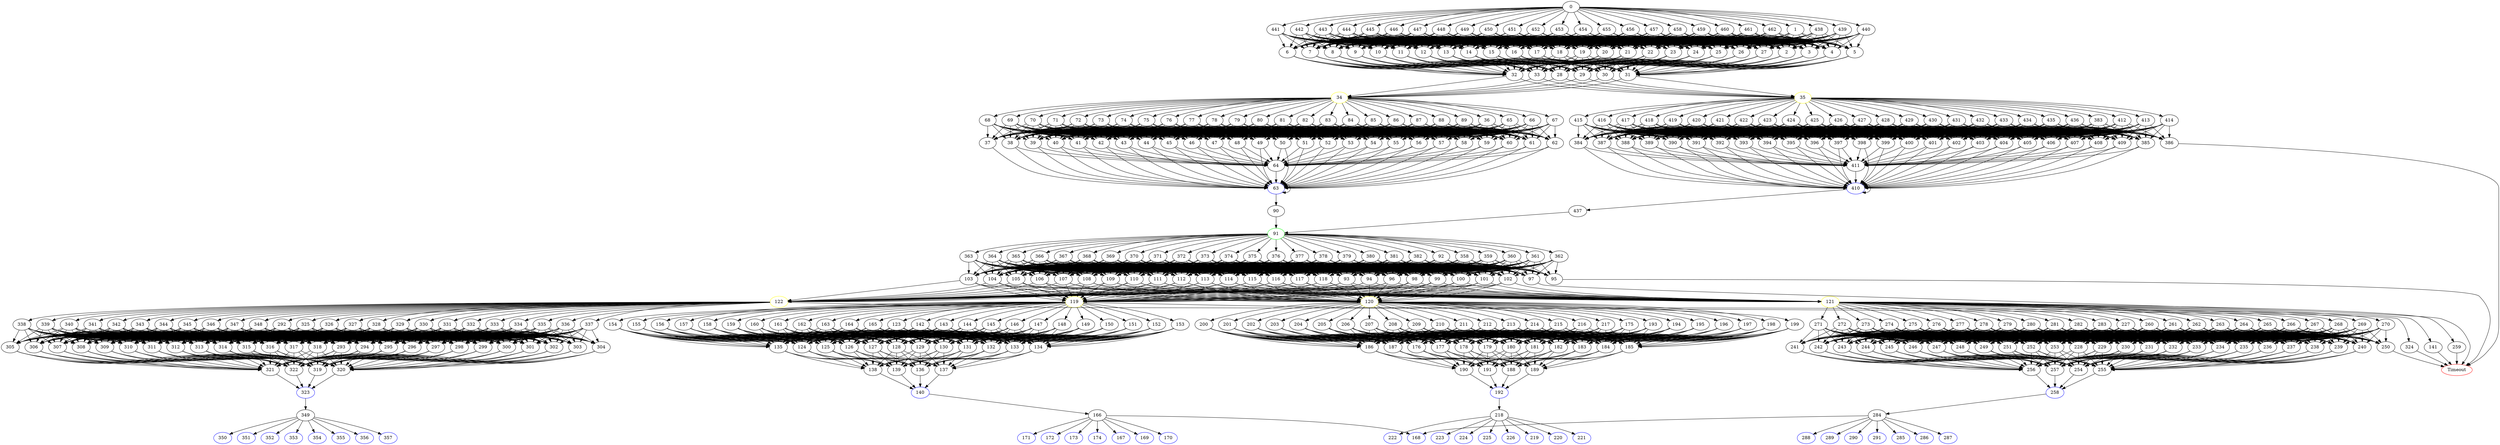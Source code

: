 digraph G {
	0 -> 1;
	0 -> 438;
	0 -> 439;
	0 -> 440;
	0 -> 441;
	0 -> 442;
	0 -> 443;
	0 -> 444;
	0 -> 445;
	0 -> 446;
	0 -> 447;
	0 -> 448;
	0 -> 449;
	0 -> 450;
	0 -> 451;
	0 -> 452;
	0 -> 453;
	0 -> 454;
	0 -> 455;
	0 -> 456;
	0 -> 457;
	0 -> 458;
	0 -> 459;
	0 -> 460;
	0 -> 461;
	0 -> 462;
	1 -> 2;
	1 -> 3;
	1 -> 4;
	1 -> 5;
	1 -> 6;
	1 -> 7;
	1 -> 8;
	1 -> 9;
	1 -> 10;
	1 -> 11;
	1 -> 12;
	1 -> 13;
	1 -> 14;
	1 -> 15;
	1 -> 16;
	1 -> 17;
	1 -> 18;
	1 -> 19;
	1 -> 20;
	1 -> 21;
	1 -> 22;
	1 -> 23;
	1 -> 24;
	1 -> 25;
	1 -> 26;
	1 -> 27;
	2 -> 28;
	2 -> 29;
	2 -> 30;
	2 -> 31;
	2 -> 32;
	2 -> 33;
	3 -> 28;
	3 -> 29;
	3 -> 30;
	3 -> 31;
	3 -> 32;
	3 -> 33;
	4 -> 28;
	4 -> 29;
	4 -> 30;
	4 -> 31;
	4 -> 32;
	4 -> 33;
	5 -> 28;
	5 -> 29;
	5 -> 30;
	5 -> 31;
	5 -> 32;
	5 -> 33;
	6 -> 28;
	6 -> 29;
	6 -> 30;
	6 -> 31;
	6 -> 32;
	6 -> 33;
	7 -> 28;
	7 -> 29;
	7 -> 30;
	7 -> 31;
	7 -> 32;
	7 -> 33;
	8 -> 28;
	8 -> 29;
	8 -> 30;
	8 -> 31;
	8 -> 32;
	8 -> 33;
	9 -> 28;
	9 -> 29;
	9 -> 30;
	9 -> 31;
	9 -> 32;
	9 -> 33;
	10 -> 28;
	10 -> 29;
	10 -> 30;
	10 -> 31;
	10 -> 32;
	10 -> 33;
	11 -> 28;
	11 -> 29;
	11 -> 30;
	11 -> 31;
	11 -> 32;
	11 -> 33;
	12 -> 28;
	12 -> 29;
	12 -> 30;
	12 -> 31;
	12 -> 32;
	12 -> 33;
	13 -> 28;
	13 -> 29;
	13 -> 30;
	13 -> 31;
	13 -> 32;
	13 -> 33;
	14 -> 28;
	14 -> 29;
	14 -> 30;
	14 -> 31;
	14 -> 32;
	14 -> 33;
	15 -> 28;
	15 -> 29;
	15 -> 30;
	15 -> 31;
	15 -> 32;
	15 -> 33;
	16 -> 28;
	16 -> 29;
	16 -> 30;
	16 -> 31;
	16 -> 32;
	16 -> 33;
	17 -> 28;
	17 -> 29;
	17 -> 30;
	17 -> 31;
	17 -> 32;
	17 -> 33;
	18 -> 28;
	18 -> 29;
	18 -> 30;
	18 -> 31;
	18 -> 32;
	18 -> 33;
	19 -> 28;
	19 -> 29;
	19 -> 30;
	19 -> 31;
	19 -> 32;
	19 -> 33;
	20 -> 28;
	20 -> 29;
	20 -> 30;
	20 -> 31;
	20 -> 32;
	20 -> 33;
	21 -> 28;
	21 -> 29;
	21 -> 30;
	21 -> 31;
	21 -> 32;
	21 -> 33;
	22 -> 28;
	22 -> 29;
	22 -> 30;
	22 -> 31;
	22 -> 32;
	22 -> 33;
	23 -> 28;
	23 -> 29;
	23 -> 30;
	23 -> 31;
	23 -> 32;
	23 -> 33;
	24 -> 28;
	24 -> 29;
	24 -> 30;
	24 -> 31;
	24 -> 32;
	24 -> 33;
	25 -> 28;
	25 -> 29;
	25 -> 30;
	25 -> 31;
	25 -> 32;
	25 -> 33;
	26 -> 28;
	26 -> 29;
	26 -> 30;
	26 -> 31;
	26 -> 32;
	26 -> 33;
	27 -> 28;
	27 -> 29;
	27 -> 30;
	27 -> 31;
	27 -> 32;
	27 -> 33;
	28 -> "34";
34 [color=yellow];
	28 -> "35";
35 [color=yellow];
	29 -> "34";
34 [color=yellow];
	29 -> "35";
35 [color=yellow];
	30 -> "34";
34 [color=yellow];
	30 -> "35";
35 [color=yellow];
	31 -> "34";
34 [color=yellow];
	31 -> "35";
35 [color=yellow];
	32 -> "34";
34 [color=yellow];
	32 -> "35";
35 [color=yellow];
	33 -> "34";
34 [color=yellow];
	33 -> "35";
35 [color=yellow];
	34 -> 36;
	34 -> 65;
	34 -> 66;
	34 -> 67;
	34 -> 68;
	34 -> 69;
	34 -> 70;
	34 -> 71;
	34 -> 72;
	34 -> 73;
	34 -> 74;
	34 -> 75;
	34 -> 76;
	34 -> 77;
	34 -> 78;
	34 -> 79;
	34 -> 80;
	34 -> 81;
	34 -> 82;
	34 -> 83;
	34 -> 84;
	34 -> 85;
	34 -> 86;
	34 -> 87;
	34 -> 88;
	34 -> 89;
	35 -> 383;
	35 -> 412;
	35 -> 413;
	35 -> 414;
	35 -> 415;
	35 -> 416;
	35 -> 417;
	35 -> 418;
	35 -> 419;
	35 -> 420;
	35 -> 421;
	35 -> 422;
	35 -> 423;
	35 -> 424;
	35 -> 425;
	35 -> 426;
	35 -> 427;
	35 -> 428;
	35 -> 429;
	35 -> 430;
	35 -> 431;
	35 -> 432;
	35 -> 433;
	35 -> 434;
	35 -> 435;
	35 -> 436;
	36 -> 37;
	36 -> 38;
	36 -> 39;
	36 -> 40;
	36 -> 41;
	36 -> 42;
	36 -> 43;
	36 -> 44;
	36 -> 45;
	36 -> 46;
	36 -> 47;
	36 -> 48;
	36 -> 49;
	36 -> 50;
	36 -> 51;
	36 -> 52;
	36 -> 53;
	36 -> 54;
	36 -> 55;
	36 -> 56;
	36 -> 57;
	36 -> 58;
	36 -> 59;
	36 -> 60;
	36 -> 61;
	36 -> 62;
	37 -> "63";
63 [color=blue];
	38 -> "63";
63 [color=blue];
	38 -> 64;
	39 -> "63";
63 [color=blue];
	39 -> 64;
	40 -> "63";
63 [color=blue];
	40 -> 64;
	41 -> "63";
63 [color=blue];
	41 -> 64;
	42 -> "63";
63 [color=blue];
	42 -> 64;
	43 -> "63";
63 [color=blue];
	43 -> 64;
	44 -> "63";
63 [color=blue];
	44 -> 64;
	45 -> "63";
63 [color=blue];
	45 -> 64;
	46 -> "63";
63 [color=blue];
	46 -> 64;
	47 -> "63";
63 [color=blue];
	47 -> 64;
	48 -> "63";
63 [color=blue];
	48 -> 64;
	49 -> "63";
63 [color=blue];
	49 -> 64;
	50 -> "63";
63 [color=blue];
	50 -> 64;
	51 -> "63";
63 [color=blue];
	51 -> 64;
	52 -> "63";
63 [color=blue];
	52 -> 64;
	53 -> "63";
63 [color=blue];
	53 -> 64;
	54 -> "63";
63 [color=blue];
	54 -> 64;
	55 -> "63";
63 [color=blue];
	55 -> 64;
	56 -> "63";
63 [color=blue];
	56 -> 64;
	57 -> "63";
63 [color=blue];
	57 -> 64;
	58 -> "63";
63 [color=blue];
	58 -> 64;
	59 -> "63";
63 [color=blue];
	59 -> 64;
	60 -> "63";
63 [color=blue];
	60 -> 64;
	61 -> "63";
63 [color=blue];
	61 -> 64;
	62 -> "63";
63 [color=blue];
	62 -> 64;
	63 -> "63";
63 [color=blue];
	63 -> 90;
	64 -> "63";
63 [color=blue];
	65 -> 37;
	65 -> 38;
	65 -> 39;
	65 -> 40;
	65 -> 41;
	65 -> 42;
	65 -> 43;
	65 -> 44;
	65 -> 45;
	65 -> 46;
	65 -> 47;
	65 -> 48;
	65 -> 49;
	65 -> 50;
	65 -> 51;
	65 -> 52;
	65 -> 53;
	65 -> 54;
	65 -> 55;
	65 -> 56;
	65 -> 57;
	65 -> 58;
	65 -> 59;
	65 -> 60;
	65 -> 61;
	65 -> 62;
	66 -> 37;
	66 -> 38;
	66 -> 39;
	66 -> 40;
	66 -> 41;
	66 -> 42;
	66 -> 43;
	66 -> 44;
	66 -> 45;
	66 -> 46;
	66 -> 47;
	66 -> 48;
	66 -> 49;
	66 -> 50;
	66 -> 51;
	66 -> 52;
	66 -> 53;
	66 -> 54;
	66 -> 55;
	66 -> 56;
	66 -> 57;
	66 -> 58;
	66 -> 59;
	66 -> 60;
	66 -> 61;
	66 -> 62;
	67 -> 37;
	67 -> 38;
	67 -> 39;
	67 -> 40;
	67 -> 41;
	67 -> 42;
	67 -> 43;
	67 -> 44;
	67 -> 45;
	67 -> 46;
	67 -> 47;
	67 -> 48;
	67 -> 49;
	67 -> 50;
	67 -> 51;
	67 -> 52;
	67 -> 53;
	67 -> 54;
	67 -> 55;
	67 -> 56;
	67 -> 57;
	67 -> 58;
	67 -> 59;
	67 -> 60;
	67 -> 61;
	67 -> 62;
	68 -> 37;
	68 -> 38;
	68 -> 39;
	68 -> 40;
	68 -> 41;
	68 -> 42;
	68 -> 43;
	68 -> 44;
	68 -> 45;
	68 -> 46;
	68 -> 47;
	68 -> 48;
	68 -> 49;
	68 -> 50;
	68 -> 51;
	68 -> 52;
	68 -> 53;
	68 -> 54;
	68 -> 55;
	68 -> 56;
	68 -> 57;
	68 -> 58;
	68 -> 59;
	68 -> 60;
	68 -> 61;
	68 -> 62;
	69 -> 37;
	69 -> 38;
	69 -> 39;
	69 -> 40;
	69 -> 41;
	69 -> 42;
	69 -> 43;
	69 -> 44;
	69 -> 45;
	69 -> 46;
	69 -> 47;
	69 -> 48;
	69 -> 49;
	69 -> 50;
	69 -> 51;
	69 -> 52;
	69 -> 53;
	69 -> 54;
	69 -> 55;
	69 -> 56;
	69 -> 57;
	69 -> 58;
	69 -> 59;
	69 -> 60;
	69 -> 61;
	69 -> 62;
	70 -> 37;
	70 -> 38;
	70 -> 39;
	70 -> 40;
	70 -> 41;
	70 -> 42;
	70 -> 43;
	70 -> 44;
	70 -> 45;
	70 -> 46;
	70 -> 47;
	70 -> 48;
	70 -> 49;
	70 -> 50;
	70 -> 51;
	70 -> 52;
	70 -> 53;
	70 -> 54;
	70 -> 55;
	70 -> 56;
	70 -> 57;
	70 -> 58;
	70 -> 59;
	70 -> 60;
	70 -> 61;
	70 -> 62;
	71 -> 37;
	71 -> 38;
	71 -> 39;
	71 -> 40;
	71 -> 41;
	71 -> 42;
	71 -> 43;
	71 -> 44;
	71 -> 45;
	71 -> 46;
	71 -> 47;
	71 -> 48;
	71 -> 49;
	71 -> 50;
	71 -> 51;
	71 -> 52;
	71 -> 53;
	71 -> 54;
	71 -> 55;
	71 -> 56;
	71 -> 57;
	71 -> 58;
	71 -> 59;
	71 -> 60;
	71 -> 61;
	71 -> 62;
	72 -> 37;
	72 -> 38;
	72 -> 39;
	72 -> 40;
	72 -> 41;
	72 -> 42;
	72 -> 43;
	72 -> 44;
	72 -> 45;
	72 -> 46;
	72 -> 47;
	72 -> 48;
	72 -> 49;
	72 -> 50;
	72 -> 51;
	72 -> 52;
	72 -> 53;
	72 -> 54;
	72 -> 55;
	72 -> 56;
	72 -> 57;
	72 -> 58;
	72 -> 59;
	72 -> 60;
	72 -> 61;
	72 -> 62;
	73 -> 37;
	73 -> 38;
	73 -> 39;
	73 -> 40;
	73 -> 41;
	73 -> 42;
	73 -> 43;
	73 -> 44;
	73 -> 45;
	73 -> 46;
	73 -> 47;
	73 -> 48;
	73 -> 49;
	73 -> 50;
	73 -> 51;
	73 -> 52;
	73 -> 53;
	73 -> 54;
	73 -> 55;
	73 -> 56;
	73 -> 57;
	73 -> 58;
	73 -> 59;
	73 -> 60;
	73 -> 61;
	73 -> 62;
	74 -> 37;
	74 -> 38;
	74 -> 39;
	74 -> 40;
	74 -> 41;
	74 -> 42;
	74 -> 43;
	74 -> 44;
	74 -> 45;
	74 -> 46;
	74 -> 47;
	74 -> 48;
	74 -> 49;
	74 -> 50;
	74 -> 51;
	74 -> 52;
	74 -> 53;
	74 -> 54;
	74 -> 55;
	74 -> 56;
	74 -> 57;
	74 -> 58;
	74 -> 59;
	74 -> 60;
	74 -> 61;
	74 -> 62;
	75 -> 37;
	75 -> 38;
	75 -> 39;
	75 -> 40;
	75 -> 41;
	75 -> 42;
	75 -> 43;
	75 -> 44;
	75 -> 45;
	75 -> 46;
	75 -> 47;
	75 -> 48;
	75 -> 49;
	75 -> 50;
	75 -> 51;
	75 -> 52;
	75 -> 53;
	75 -> 54;
	75 -> 55;
	75 -> 56;
	75 -> 57;
	75 -> 58;
	75 -> 59;
	75 -> 60;
	75 -> 61;
	75 -> 62;
	76 -> 37;
	76 -> 38;
	76 -> 39;
	76 -> 40;
	76 -> 41;
	76 -> 42;
	76 -> 43;
	76 -> 44;
	76 -> 45;
	76 -> 46;
	76 -> 47;
	76 -> 48;
	76 -> 49;
	76 -> 50;
	76 -> 51;
	76 -> 52;
	76 -> 53;
	76 -> 54;
	76 -> 55;
	76 -> 56;
	76 -> 57;
	76 -> 58;
	76 -> 59;
	76 -> 60;
	76 -> 61;
	76 -> 62;
	77 -> 37;
	77 -> 38;
	77 -> 39;
	77 -> 40;
	77 -> 41;
	77 -> 42;
	77 -> 43;
	77 -> 44;
	77 -> 45;
	77 -> 46;
	77 -> 47;
	77 -> 48;
	77 -> 49;
	77 -> 50;
	77 -> 51;
	77 -> 52;
	77 -> 53;
	77 -> 54;
	77 -> 55;
	77 -> 56;
	77 -> 57;
	77 -> 58;
	77 -> 59;
	77 -> 60;
	77 -> 61;
	77 -> 62;
	78 -> 37;
	78 -> 38;
	78 -> 39;
	78 -> 40;
	78 -> 41;
	78 -> 42;
	78 -> 43;
	78 -> 44;
	78 -> 45;
	78 -> 46;
	78 -> 47;
	78 -> 48;
	78 -> 49;
	78 -> 50;
	78 -> 51;
	78 -> 52;
	78 -> 53;
	78 -> 54;
	78 -> 55;
	78 -> 56;
	78 -> 57;
	78 -> 58;
	78 -> 59;
	78 -> 60;
	78 -> 61;
	78 -> 62;
	79 -> 37;
	79 -> 38;
	79 -> 39;
	79 -> 40;
	79 -> 41;
	79 -> 42;
	79 -> 43;
	79 -> 44;
	79 -> 45;
	79 -> 46;
	79 -> 47;
	79 -> 48;
	79 -> 49;
	79 -> 50;
	79 -> 51;
	79 -> 52;
	79 -> 53;
	79 -> 54;
	79 -> 55;
	79 -> 56;
	79 -> 57;
	79 -> 58;
	79 -> 59;
	79 -> 60;
	79 -> 61;
	79 -> 62;
	80 -> 37;
	80 -> 38;
	80 -> 39;
	80 -> 40;
	80 -> 41;
	80 -> 42;
	80 -> 43;
	80 -> 44;
	80 -> 45;
	80 -> 46;
	80 -> 47;
	80 -> 48;
	80 -> 49;
	80 -> 50;
	80 -> 51;
	80 -> 52;
	80 -> 53;
	80 -> 54;
	80 -> 55;
	80 -> 56;
	80 -> 57;
	80 -> 58;
	80 -> 59;
	80 -> 60;
	80 -> 61;
	80 -> 62;
	81 -> 37;
	81 -> 38;
	81 -> 39;
	81 -> 40;
	81 -> 41;
	81 -> 42;
	81 -> 43;
	81 -> 44;
	81 -> 45;
	81 -> 46;
	81 -> 47;
	81 -> 48;
	81 -> 49;
	81 -> 50;
	81 -> 51;
	81 -> 52;
	81 -> 53;
	81 -> 54;
	81 -> 55;
	81 -> 56;
	81 -> 57;
	81 -> 58;
	81 -> 59;
	81 -> 60;
	81 -> 61;
	81 -> 62;
	82 -> 37;
	82 -> 38;
	82 -> 39;
	82 -> 40;
	82 -> 41;
	82 -> 42;
	82 -> 43;
	82 -> 44;
	82 -> 45;
	82 -> 46;
	82 -> 47;
	82 -> 48;
	82 -> 49;
	82 -> 50;
	82 -> 51;
	82 -> 52;
	82 -> 53;
	82 -> 54;
	82 -> 55;
	82 -> 56;
	82 -> 57;
	82 -> 58;
	82 -> 59;
	82 -> 60;
	82 -> 61;
	82 -> 62;
	83 -> 37;
	83 -> 38;
	83 -> 39;
	83 -> 40;
	83 -> 41;
	83 -> 42;
	83 -> 43;
	83 -> 44;
	83 -> 45;
	83 -> 46;
	83 -> 47;
	83 -> 48;
	83 -> 49;
	83 -> 50;
	83 -> 51;
	83 -> 52;
	83 -> 53;
	83 -> 54;
	83 -> 55;
	83 -> 56;
	83 -> 57;
	83 -> 58;
	83 -> 59;
	83 -> 60;
	83 -> 61;
	83 -> 62;
	84 -> 37;
	84 -> 38;
	84 -> 39;
	84 -> 40;
	84 -> 41;
	84 -> 42;
	84 -> 43;
	84 -> 44;
	84 -> 45;
	84 -> 46;
	84 -> 47;
	84 -> 48;
	84 -> 49;
	84 -> 50;
	84 -> 51;
	84 -> 52;
	84 -> 53;
	84 -> 54;
	84 -> 55;
	84 -> 56;
	84 -> 57;
	84 -> 58;
	84 -> 59;
	84 -> 60;
	84 -> 61;
	84 -> 62;
	85 -> 37;
	85 -> 38;
	85 -> 39;
	85 -> 40;
	85 -> 41;
	85 -> 42;
	85 -> 43;
	85 -> 44;
	85 -> 45;
	85 -> 46;
	85 -> 47;
	85 -> 48;
	85 -> 49;
	85 -> 50;
	85 -> 51;
	85 -> 52;
	85 -> 53;
	85 -> 54;
	85 -> 55;
	85 -> 56;
	85 -> 57;
	85 -> 58;
	85 -> 59;
	85 -> 60;
	85 -> 61;
	85 -> 62;
	86 -> 37;
	86 -> 38;
	86 -> 39;
	86 -> 40;
	86 -> 41;
	86 -> 42;
	86 -> 43;
	86 -> 44;
	86 -> 45;
	86 -> 46;
	86 -> 47;
	86 -> 48;
	86 -> 49;
	86 -> 50;
	86 -> 51;
	86 -> 52;
	86 -> 53;
	86 -> 54;
	86 -> 55;
	86 -> 56;
	86 -> 57;
	86 -> 58;
	86 -> 59;
	86 -> 60;
	86 -> 61;
	86 -> 62;
	87 -> 37;
	87 -> 38;
	87 -> 39;
	87 -> 40;
	87 -> 41;
	87 -> 42;
	87 -> 43;
	87 -> 44;
	87 -> 45;
	87 -> 46;
	87 -> 47;
	87 -> 48;
	87 -> 49;
	87 -> 50;
	87 -> 51;
	87 -> 52;
	87 -> 53;
	87 -> 54;
	87 -> 55;
	87 -> 56;
	87 -> 57;
	87 -> 58;
	87 -> 59;
	87 -> 60;
	87 -> 61;
	87 -> 62;
	88 -> 37;
	88 -> 38;
	88 -> 39;
	88 -> 40;
	88 -> 41;
	88 -> 42;
	88 -> 43;
	88 -> 44;
	88 -> 45;
	88 -> 46;
	88 -> 47;
	88 -> 48;
	88 -> 49;
	88 -> 50;
	88 -> 51;
	88 -> 52;
	88 -> 53;
	88 -> 54;
	88 -> 55;
	88 -> 56;
	88 -> 57;
	88 -> 58;
	88 -> 59;
	88 -> 60;
	88 -> 61;
	88 -> 62;
	89 -> 37;
	89 -> 38;
	89 -> 39;
	89 -> 40;
	89 -> 41;
	89 -> 42;
	89 -> 43;
	89 -> 44;
	89 -> 45;
	89 -> 46;
	89 -> 47;
	89 -> 48;
	89 -> 49;
	89 -> 50;
	89 -> 51;
	89 -> 52;
	89 -> 53;
	89 -> 54;
	89 -> 55;
	89 -> 56;
	89 -> 57;
	89 -> 58;
	89 -> 59;
	89 -> 60;
	89 -> 61;
	89 -> 62;
	90 -> "91";
91 [color=green];
	91 -> 92;
	91 -> 358;
	91 -> 359;
	91 -> 360;
	91 -> 361;
	91 -> 362;
	91 -> 363;
	91 -> 364;
	91 -> 365;
	91 -> 366;
	91 -> 367;
	91 -> 368;
	91 -> 369;
	91 -> 370;
	91 -> 371;
	91 -> 372;
	91 -> 373;
	91 -> 374;
	91 -> 375;
	91 -> 376;
	91 -> 377;
	91 -> 378;
	91 -> 379;
	91 -> 380;
	91 -> 381;
	91 -> 382;
	92 -> 93;
	92 -> 94;
	92 -> 95;
	92 -> 96;
	92 -> 97;
	92 -> 98;
	92 -> 99;
	92 -> 100;
	92 -> 101;
	92 -> 102;
	92 -> 103;
	92 -> 104;
	92 -> 105;
	92 -> 106;
	92 -> 107;
	92 -> 108;
	92 -> 109;
	92 -> 110;
	92 -> 111;
	92 -> 112;
	92 -> 113;
	92 -> 114;
	92 -> 115;
	92 -> 116;
	92 -> 117;
	92 -> 118;
	93 -> "119";
119 [color=yellow];
	93 -> "120";
120 [color=yellow];
	93 -> "121";
121 [color=yellow];
	93 -> "122";
122 [color=yellow];
	94 -> "119";
119 [color=yellow];
	94 -> "120";
120 [color=yellow];
	94 -> "121";
121 [color=yellow];
	94 -> "122";
122 [color=yellow];
	95 -> "Timeout";
Timeout [color=red];
	96 -> "119";
119 [color=yellow];
	96 -> "120";
120 [color=yellow];
	96 -> "121";
121 [color=yellow];
	96 -> "122";
122 [color=yellow];
	97 -> "Timeout";
Timeout [color=red];
	98 -> "119";
119 [color=yellow];
	98 -> "120";
120 [color=yellow];
	98 -> "121";
121 [color=yellow];
	98 -> "122";
122 [color=yellow];
	99 -> "119";
119 [color=yellow];
	99 -> "120";
120 [color=yellow];
	99 -> "121";
121 [color=yellow];
	99 -> "122";
122 [color=yellow];
	100 -> "119";
119 [color=yellow];
	100 -> "120";
120 [color=yellow];
	100 -> "121";
121 [color=yellow];
	100 -> "122";
122 [color=yellow];
	101 -> "119";
119 [color=yellow];
	101 -> "120";
120 [color=yellow];
	101 -> "121";
121 [color=yellow];
	101 -> "122";
122 [color=yellow];
	102 -> "119";
119 [color=yellow];
	102 -> "120";
120 [color=yellow];
	102 -> "121";
121 [color=yellow];
	102 -> "122";
122 [color=yellow];
	103 -> "119";
119 [color=yellow];
	103 -> "120";
120 [color=yellow];
	103 -> "121";
121 [color=yellow];
	103 -> "122";
122 [color=yellow];
	104 -> "119";
119 [color=yellow];
	104 -> "120";
120 [color=yellow];
	104 -> "121";
121 [color=yellow];
	104 -> "122";
122 [color=yellow];
	105 -> "119";
119 [color=yellow];
	105 -> "120";
120 [color=yellow];
	105 -> "121";
121 [color=yellow];
	105 -> "122";
122 [color=yellow];
	106 -> "119";
119 [color=yellow];
	106 -> "120";
120 [color=yellow];
	106 -> "121";
121 [color=yellow];
	106 -> "122";
122 [color=yellow];
	107 -> "119";
119 [color=yellow];
	107 -> "120";
120 [color=yellow];
	107 -> "121";
121 [color=yellow];
	107 -> "122";
122 [color=yellow];
	108 -> "119";
119 [color=yellow];
	108 -> "120";
120 [color=yellow];
	108 -> "121";
121 [color=yellow];
	108 -> "122";
122 [color=yellow];
	109 -> "119";
119 [color=yellow];
	109 -> "120";
120 [color=yellow];
	109 -> "121";
121 [color=yellow];
	109 -> "122";
122 [color=yellow];
	110 -> "119";
119 [color=yellow];
	110 -> "120";
120 [color=yellow];
	110 -> "121";
121 [color=yellow];
	110 -> "122";
122 [color=yellow];
	111 -> "119";
119 [color=yellow];
	111 -> "120";
120 [color=yellow];
	111 -> "121";
121 [color=yellow];
	111 -> "122";
122 [color=yellow];
	112 -> "119";
119 [color=yellow];
	112 -> "120";
120 [color=yellow];
	112 -> "121";
121 [color=yellow];
	112 -> "122";
122 [color=yellow];
	113 -> "119";
119 [color=yellow];
	113 -> "120";
120 [color=yellow];
	113 -> "121";
121 [color=yellow];
	113 -> "122";
122 [color=yellow];
	114 -> "119";
119 [color=yellow];
	114 -> "120";
120 [color=yellow];
	114 -> "121";
121 [color=yellow];
	114 -> "122";
122 [color=yellow];
	115 -> "119";
119 [color=yellow];
	115 -> "120";
120 [color=yellow];
	115 -> "121";
121 [color=yellow];
	115 -> "122";
122 [color=yellow];
	116 -> "119";
119 [color=yellow];
	116 -> "120";
120 [color=yellow];
	116 -> "121";
121 [color=yellow];
	116 -> "122";
122 [color=yellow];
	117 -> "119";
119 [color=yellow];
	117 -> "120";
120 [color=yellow];
	117 -> "121";
121 [color=yellow];
	117 -> "122";
122 [color=yellow];
	118 -> "119";
119 [color=yellow];
	118 -> "120";
120 [color=yellow];
	118 -> "121";
121 [color=yellow];
	118 -> "122";
122 [color=yellow];
	119 -> 123;
	119 -> 141;
	119 -> 142;
	119 -> 143;
	119 -> 144;
	119 -> 145;
	119 -> 146;
	119 -> 147;
	119 -> 148;
	119 -> 149;
	119 -> 150;
	119 -> 151;
	119 -> 152;
	119 -> 153;
	119 -> 154;
	119 -> 155;
	119 -> 156;
	119 -> 157;
	119 -> 158;
	119 -> 159;
	119 -> 160;
	119 -> 161;
	119 -> 162;
	119 -> 163;
	119 -> 164;
	119 -> 165;
	120 -> 175;
	120 -> 193;
	120 -> 194;
	120 -> 195;
	120 -> 196;
	120 -> 197;
	120 -> 198;
	120 -> 199;
	120 -> 200;
	120 -> 201;
	120 -> 202;
	120 -> 203;
	120 -> 204;
	120 -> 205;
	120 -> 206;
	120 -> 207;
	120 -> 208;
	120 -> 209;
	120 -> 210;
	120 -> 211;
	120 -> 212;
	120 -> 213;
	120 -> 214;
	120 -> 215;
	120 -> 216;
	120 -> 217;
	121 -> 227;
	121 -> 259;
	121 -> 260;
	121 -> 261;
	121 -> 262;
	121 -> 263;
	121 -> 264;
	121 -> 265;
	121 -> 266;
	121 -> 267;
	121 -> 268;
	121 -> 269;
	121 -> 270;
	121 -> 271;
	121 -> 272;
	121 -> 273;
	121 -> 274;
	121 -> 275;
	121 -> 276;
	121 -> 277;
	121 -> 278;
	121 -> 279;
	121 -> 280;
	121 -> 281;
	121 -> 282;
	121 -> 283;
	122 -> 292;
	122 -> 324;
	122 -> 325;
	122 -> 326;
	122 -> 327;
	122 -> 328;
	122 -> 329;
	122 -> 330;
	122 -> 331;
	122 -> 332;
	122 -> 333;
	122 -> 334;
	122 -> 335;
	122 -> 336;
	122 -> 337;
	122 -> 338;
	122 -> 339;
	122 -> 340;
	122 -> 341;
	122 -> 342;
	122 -> 343;
	122 -> 344;
	122 -> 345;
	122 -> 346;
	122 -> 347;
	122 -> 348;
	123 -> 124;
	123 -> 125;
	123 -> 126;
	123 -> 127;
	123 -> 128;
	123 -> 129;
	123 -> 130;
	123 -> 131;
	123 -> 132;
	123 -> 133;
	123 -> 134;
	123 -> 135;
	124 -> 136;
	124 -> 137;
	124 -> 138;
	124 -> 139;
	125 -> 136;
	125 -> 137;
	125 -> 138;
	125 -> 139;
	126 -> 136;
	126 -> 137;
	126 -> 138;
	126 -> 139;
	127 -> 136;
	127 -> 137;
	127 -> 138;
	127 -> 139;
	128 -> 136;
	128 -> 137;
	128 -> 138;
	128 -> 139;
	129 -> 136;
	129 -> 137;
	129 -> 138;
	129 -> 139;
	130 -> 136;
	130 -> 137;
	130 -> 138;
	130 -> 139;
	131 -> 136;
	131 -> 137;
	131 -> 138;
	131 -> 139;
	132 -> 136;
	132 -> 137;
	132 -> 138;
	132 -> 139;
	133 -> 136;
	133 -> 137;
	133 -> 138;
	133 -> 139;
	134 -> 136;
	134 -> 137;
	134 -> 138;
	134 -> 139;
	135 -> 136;
	135 -> 137;
	135 -> 138;
	135 -> 139;
	136 -> "140";
140 [color=blue];
	137 -> "140";
140 [color=blue];
	138 -> "140";
140 [color=blue];
	139 -> "140";
140 [color=blue];
	140 -> 166;
	141 -> "Timeout";
Timeout [color=red];
	142 -> 124;
	142 -> 125;
	142 -> 126;
	142 -> 127;
	142 -> 128;
	142 -> 129;
	142 -> 130;
	142 -> 131;
	142 -> 132;
	142 -> 133;
	142 -> 134;
	142 -> 135;
	143 -> 124;
	143 -> 125;
	143 -> 126;
	143 -> 127;
	143 -> 128;
	143 -> 129;
	143 -> 130;
	143 -> 131;
	143 -> 132;
	143 -> 133;
	143 -> 134;
	143 -> 135;
	144 -> 124;
	144 -> 125;
	144 -> 126;
	144 -> 127;
	144 -> 128;
	144 -> 129;
	144 -> 130;
	144 -> 131;
	144 -> 132;
	144 -> 133;
	144 -> 134;
	144 -> 135;
	145 -> 124;
	145 -> 125;
	145 -> 126;
	145 -> 127;
	145 -> 128;
	145 -> 129;
	145 -> 130;
	145 -> 131;
	145 -> 132;
	145 -> 133;
	145 -> 134;
	145 -> 135;
	146 -> 124;
	146 -> 125;
	146 -> 126;
	146 -> 127;
	146 -> 128;
	146 -> 129;
	146 -> 130;
	146 -> 131;
	146 -> 132;
	146 -> 133;
	146 -> 134;
	146 -> 135;
	147 -> 124;
	147 -> 125;
	147 -> 126;
	147 -> 127;
	147 -> 128;
	147 -> 129;
	147 -> 130;
	147 -> 131;
	147 -> 132;
	147 -> 133;
	147 -> 134;
	147 -> 135;
	148 -> 124;
	148 -> 125;
	148 -> 126;
	148 -> 127;
	148 -> 128;
	148 -> 129;
	148 -> 130;
	148 -> 131;
	148 -> 132;
	148 -> 133;
	148 -> 134;
	148 -> 135;
	149 -> 124;
	149 -> 125;
	149 -> 126;
	149 -> 127;
	149 -> 128;
	149 -> 129;
	149 -> 130;
	149 -> 131;
	149 -> 132;
	149 -> 133;
	149 -> 134;
	149 -> 135;
	150 -> 124;
	150 -> 125;
	150 -> 126;
	150 -> 127;
	150 -> 128;
	150 -> 129;
	150 -> 130;
	150 -> 131;
	150 -> 132;
	150 -> 133;
	150 -> 134;
	150 -> 135;
	151 -> 124;
	151 -> 125;
	151 -> 126;
	151 -> 127;
	151 -> 128;
	151 -> 129;
	151 -> 130;
	151 -> 131;
	151 -> 132;
	151 -> 133;
	151 -> 134;
	151 -> 135;
	152 -> 124;
	152 -> 125;
	152 -> 126;
	152 -> 127;
	152 -> 128;
	152 -> 129;
	152 -> 130;
	152 -> 131;
	152 -> 132;
	152 -> 133;
	152 -> 134;
	152 -> 135;
	153 -> 124;
	153 -> 125;
	153 -> 126;
	153 -> 127;
	153 -> 128;
	153 -> 129;
	153 -> 130;
	153 -> 131;
	153 -> 132;
	153 -> 133;
	153 -> 134;
	153 -> 135;
	154 -> 124;
	154 -> 125;
	154 -> 126;
	154 -> 127;
	154 -> 128;
	154 -> 129;
	154 -> 130;
	154 -> 131;
	154 -> 132;
	154 -> 133;
	154 -> 134;
	154 -> 135;
	155 -> 124;
	155 -> 125;
	155 -> 126;
	155 -> 127;
	155 -> 128;
	155 -> 129;
	155 -> 130;
	155 -> 131;
	155 -> 132;
	155 -> 133;
	155 -> 134;
	155 -> 135;
	156 -> 124;
	156 -> 125;
	156 -> 126;
	156 -> 127;
	156 -> 128;
	156 -> 129;
	156 -> 130;
	156 -> 131;
	156 -> 132;
	156 -> 133;
	156 -> 134;
	156 -> 135;
	157 -> 124;
	157 -> 125;
	157 -> 126;
	157 -> 127;
	157 -> 128;
	157 -> 129;
	157 -> 130;
	157 -> 131;
	157 -> 132;
	157 -> 133;
	157 -> 134;
	157 -> 135;
	158 -> 124;
	158 -> 125;
	158 -> 126;
	158 -> 127;
	158 -> 128;
	158 -> 129;
	158 -> 130;
	158 -> 131;
	158 -> 132;
	158 -> 133;
	158 -> 134;
	158 -> 135;
	159 -> 124;
	159 -> 125;
	159 -> 126;
	159 -> 127;
	159 -> 128;
	159 -> 129;
	159 -> 130;
	159 -> 131;
	159 -> 132;
	159 -> 133;
	159 -> 134;
	159 -> 135;
	160 -> 124;
	160 -> 125;
	160 -> 126;
	160 -> 127;
	160 -> 128;
	160 -> 129;
	160 -> 130;
	160 -> 131;
	160 -> 132;
	160 -> 133;
	160 -> 134;
	160 -> 135;
	161 -> 124;
	161 -> 125;
	161 -> 126;
	161 -> 127;
	161 -> 128;
	161 -> 129;
	161 -> 130;
	161 -> 131;
	161 -> 132;
	161 -> 133;
	161 -> 134;
	161 -> 135;
	162 -> 124;
	162 -> 125;
	162 -> 126;
	162 -> 127;
	162 -> 128;
	162 -> 129;
	162 -> 130;
	162 -> 131;
	162 -> 132;
	162 -> 133;
	162 -> 134;
	162 -> 135;
	163 -> 124;
	163 -> 125;
	163 -> 126;
	163 -> 127;
	163 -> 128;
	163 -> 129;
	163 -> 130;
	163 -> 131;
	163 -> 132;
	163 -> 133;
	163 -> 134;
	163 -> 135;
	164 -> 124;
	164 -> 125;
	164 -> 126;
	164 -> 127;
	164 -> 128;
	164 -> 129;
	164 -> 130;
	164 -> 131;
	164 -> 132;
	164 -> 133;
	164 -> 134;
	164 -> 135;
	165 -> 124;
	165 -> 125;
	165 -> 126;
	165 -> 127;
	165 -> 128;
	165 -> 129;
	165 -> 130;
	165 -> 131;
	165 -> 132;
	165 -> 133;
	165 -> 134;
	165 -> 135;
	166 -> "167";
167 [color=blue];
	166 -> "168";
168 [color=blue];
	166 -> "169";
169 [color=blue];
	166 -> "170";
170 [color=blue];
	166 -> "171";
171 [color=blue];
	166 -> "172";
172 [color=blue];
	166 -> "173";
173 [color=blue];
	166 -> "174";
174 [color=blue];
	175 -> 176;
	175 -> 177;
	175 -> 178;
	175 -> 179;
	175 -> 180;
	175 -> 181;
	175 -> 182;
	175 -> 183;
	175 -> 184;
	175 -> 185;
	175 -> 186;
	175 -> 187;
	176 -> 188;
	176 -> 189;
	176 -> 190;
	176 -> 191;
	177 -> 188;
	177 -> 189;
	177 -> 190;
	177 -> 191;
	178 -> 188;
	178 -> 189;
	178 -> 190;
	178 -> 191;
	179 -> 188;
	179 -> 189;
	179 -> 190;
	179 -> 191;
	180 -> 188;
	180 -> 189;
	180 -> 190;
	180 -> 191;
	181 -> 188;
	181 -> 189;
	181 -> 190;
	181 -> 191;
	182 -> 188;
	182 -> 189;
	182 -> 190;
	182 -> 191;
	183 -> 188;
	183 -> 189;
	183 -> 190;
	183 -> 191;
	184 -> 188;
	184 -> 189;
	184 -> 190;
	184 -> 191;
	185 -> 188;
	185 -> 189;
	185 -> 190;
	185 -> 191;
	186 -> 188;
	186 -> 189;
	186 -> 190;
	186 -> 191;
	187 -> 188;
	187 -> 189;
	187 -> 190;
	187 -> 191;
	188 -> "192";
192 [color=blue];
	189 -> "192";
192 [color=blue];
	190 -> "192";
192 [color=blue];
	191 -> "192";
192 [color=blue];
	192 -> 218;
	193 -> 176;
	193 -> 177;
	193 -> 178;
	193 -> 179;
	193 -> 180;
	193 -> 181;
	193 -> 182;
	193 -> 183;
	193 -> 184;
	193 -> 185;
	193 -> 186;
	193 -> 187;
	194 -> 176;
	194 -> 177;
	194 -> 178;
	194 -> 179;
	194 -> 180;
	194 -> 181;
	194 -> 182;
	194 -> 183;
	194 -> 184;
	194 -> 185;
	194 -> 186;
	194 -> 187;
	195 -> 176;
	195 -> 177;
	195 -> 178;
	195 -> 179;
	195 -> 180;
	195 -> 181;
	195 -> 182;
	195 -> 183;
	195 -> 184;
	195 -> 185;
	195 -> 186;
	195 -> 187;
	196 -> 176;
	196 -> 177;
	196 -> 178;
	196 -> 179;
	196 -> 180;
	196 -> 181;
	196 -> 182;
	196 -> 183;
	196 -> 184;
	196 -> 185;
	196 -> 186;
	196 -> 187;
	197 -> 176;
	197 -> 177;
	197 -> 178;
	197 -> 179;
	197 -> 180;
	197 -> 181;
	197 -> 182;
	197 -> 183;
	197 -> 184;
	197 -> 185;
	197 -> 186;
	197 -> 187;
	198 -> 176;
	198 -> 177;
	198 -> 178;
	198 -> 179;
	198 -> 180;
	198 -> 181;
	198 -> 182;
	198 -> 183;
	198 -> 184;
	198 -> 185;
	198 -> 186;
	198 -> 187;
	199 -> 176;
	199 -> 177;
	199 -> 178;
	199 -> 179;
	199 -> 180;
	199 -> 181;
	199 -> 182;
	199 -> 183;
	199 -> 184;
	199 -> 185;
	199 -> 186;
	199 -> 187;
	200 -> 176;
	200 -> 177;
	200 -> 178;
	200 -> 179;
	200 -> 180;
	200 -> 181;
	200 -> 182;
	200 -> 183;
	200 -> 184;
	200 -> 185;
	200 -> 186;
	200 -> 187;
	201 -> 176;
	201 -> 177;
	201 -> 178;
	201 -> 179;
	201 -> 180;
	201 -> 181;
	201 -> 182;
	201 -> 183;
	201 -> 184;
	201 -> 185;
	201 -> 186;
	201 -> 187;
	202 -> 176;
	202 -> 177;
	202 -> 178;
	202 -> 179;
	202 -> 180;
	202 -> 181;
	202 -> 182;
	202 -> 183;
	202 -> 184;
	202 -> 185;
	202 -> 186;
	202 -> 187;
	203 -> 176;
	203 -> 177;
	203 -> 178;
	203 -> 179;
	203 -> 180;
	203 -> 181;
	203 -> 182;
	203 -> 183;
	203 -> 184;
	203 -> 185;
	203 -> 186;
	203 -> 187;
	204 -> 176;
	204 -> 177;
	204 -> 178;
	204 -> 179;
	204 -> 180;
	204 -> 181;
	204 -> 182;
	204 -> 183;
	204 -> 184;
	204 -> 185;
	204 -> 186;
	204 -> 187;
	205 -> 176;
	205 -> 177;
	205 -> 178;
	205 -> 179;
	205 -> 180;
	205 -> 181;
	205 -> 182;
	205 -> 183;
	205 -> 184;
	205 -> 185;
	205 -> 186;
	205 -> 187;
	206 -> 176;
	206 -> 177;
	206 -> 178;
	206 -> 179;
	206 -> 180;
	206 -> 181;
	206 -> 182;
	206 -> 183;
	206 -> 184;
	206 -> 185;
	206 -> 186;
	206 -> 187;
	207 -> 176;
	207 -> 177;
	207 -> 178;
	207 -> 179;
	207 -> 180;
	207 -> 181;
	207 -> 182;
	207 -> 183;
	207 -> 184;
	207 -> 185;
	207 -> 186;
	207 -> 187;
	208 -> 176;
	208 -> 177;
	208 -> 178;
	208 -> 179;
	208 -> 180;
	208 -> 181;
	208 -> 182;
	208 -> 183;
	208 -> 184;
	208 -> 185;
	208 -> 186;
	208 -> 187;
	209 -> 176;
	209 -> 177;
	209 -> 178;
	209 -> 179;
	209 -> 180;
	209 -> 181;
	209 -> 182;
	209 -> 183;
	209 -> 184;
	209 -> 185;
	209 -> 186;
	209 -> 187;
	210 -> 176;
	210 -> 177;
	210 -> 178;
	210 -> 179;
	210 -> 180;
	210 -> 181;
	210 -> 182;
	210 -> 183;
	210 -> 184;
	210 -> 185;
	210 -> 186;
	210 -> 187;
	211 -> 176;
	211 -> 177;
	211 -> 178;
	211 -> 179;
	211 -> 180;
	211 -> 181;
	211 -> 182;
	211 -> 183;
	211 -> 184;
	211 -> 185;
	211 -> 186;
	211 -> 187;
	212 -> 176;
	212 -> 177;
	212 -> 178;
	212 -> 179;
	212 -> 180;
	212 -> 181;
	212 -> 182;
	212 -> 183;
	212 -> 184;
	212 -> 185;
	212 -> 186;
	212 -> 187;
	213 -> 176;
	213 -> 177;
	213 -> 178;
	213 -> 179;
	213 -> 180;
	213 -> 181;
	213 -> 182;
	213 -> 183;
	213 -> 184;
	213 -> 185;
	213 -> 186;
	213 -> 187;
	214 -> 176;
	214 -> 177;
	214 -> 178;
	214 -> 179;
	214 -> 180;
	214 -> 181;
	214 -> 182;
	214 -> 183;
	214 -> 184;
	214 -> 185;
	214 -> 186;
	214 -> 187;
	215 -> 176;
	215 -> 177;
	215 -> 178;
	215 -> 179;
	215 -> 180;
	215 -> 181;
	215 -> 182;
	215 -> 183;
	215 -> 184;
	215 -> 185;
	215 -> 186;
	215 -> 187;
	216 -> 176;
	216 -> 177;
	216 -> 178;
	216 -> 179;
	216 -> 180;
	216 -> 181;
	216 -> 182;
	216 -> 183;
	216 -> 184;
	216 -> 185;
	216 -> 186;
	216 -> 187;
	217 -> 176;
	217 -> 177;
	217 -> 178;
	217 -> 179;
	217 -> 180;
	217 -> 181;
	217 -> 182;
	217 -> 183;
	217 -> 184;
	217 -> 185;
	217 -> 186;
	217 -> 187;
	218 -> "219";
219 [color=blue];
	218 -> "220";
220 [color=blue];
	218 -> "221";
221 [color=blue];
	218 -> "222";
222 [color=blue];
	218 -> "223";
223 [color=blue];
	218 -> "224";
224 [color=blue];
	218 -> "225";
225 [color=blue];
	218 -> "226";
226 [color=blue];
	227 -> 228;
	227 -> 229;
	227 -> 230;
	227 -> 231;
	227 -> 232;
	227 -> 233;
	227 -> 234;
	227 -> 235;
	227 -> 236;
	227 -> 237;
	227 -> 238;
	227 -> 239;
	227 -> 240;
	227 -> 241;
	227 -> 242;
	227 -> 243;
	227 -> 244;
	227 -> 245;
	227 -> 246;
	227 -> 247;
	227 -> 248;
	227 -> 249;
	227 -> 250;
	227 -> 251;
	227 -> 252;
	227 -> 253;
	228 -> 254;
	228 -> 255;
	228 -> 256;
	228 -> 257;
	229 -> 254;
	229 -> 255;
	229 -> 256;
	229 -> 257;
	230 -> 254;
	230 -> 255;
	230 -> 256;
	230 -> 257;
	231 -> 254;
	231 -> 255;
	231 -> 256;
	231 -> 257;
	232 -> 254;
	232 -> 255;
	232 -> 256;
	232 -> 257;
	233 -> 254;
	233 -> 255;
	233 -> 256;
	233 -> 257;
	234 -> 254;
	234 -> 255;
	234 -> 256;
	234 -> 257;
	235 -> 254;
	235 -> 255;
	235 -> 256;
	235 -> 257;
	236 -> 254;
	236 -> 255;
	236 -> 256;
	236 -> 257;
	237 -> 254;
	237 -> 255;
	237 -> 256;
	237 -> 257;
	238 -> 254;
	238 -> 255;
	238 -> 256;
	238 -> 257;
	239 -> 254;
	239 -> 255;
	239 -> 256;
	239 -> 257;
	240 -> 254;
	240 -> 255;
	240 -> 256;
	240 -> 257;
	241 -> 254;
	241 -> 255;
	241 -> 256;
	241 -> 257;
	242 -> 254;
	242 -> 255;
	242 -> 256;
	242 -> 257;
	243 -> 254;
	243 -> 255;
	243 -> 256;
	243 -> 257;
	244 -> 254;
	244 -> 255;
	244 -> 256;
	244 -> 257;
	245 -> 254;
	245 -> 255;
	245 -> 256;
	245 -> 257;
	246 -> 254;
	246 -> 255;
	246 -> 256;
	246 -> 257;
	247 -> 254;
	247 -> 255;
	247 -> 256;
	247 -> 257;
	248 -> 254;
	248 -> 255;
	248 -> 256;
	248 -> 257;
	249 -> 254;
	249 -> 255;
	249 -> 256;
	249 -> 257;
	250 -> "Timeout";
Timeout [color=red];
	251 -> 254;
	251 -> 255;
	251 -> 256;
	251 -> 257;
	252 -> 254;
	252 -> 255;
	252 -> 256;
	252 -> 257;
	253 -> 254;
	253 -> 255;
	253 -> 256;
	253 -> 257;
	254 -> "258";
258 [color=blue];
	255 -> "258";
258 [color=blue];
	256 -> "258";
258 [color=blue];
	257 -> "258";
258 [color=blue];
	258 -> 284;
	259 -> "Timeout";
Timeout [color=red];
	260 -> 228;
	260 -> 229;
	260 -> 230;
	260 -> 231;
	260 -> 232;
	260 -> 233;
	260 -> 234;
	260 -> 235;
	260 -> 236;
	260 -> 237;
	260 -> 238;
	260 -> 239;
	260 -> 240;
	260 -> 241;
	260 -> 242;
	260 -> 243;
	260 -> 244;
	260 -> 245;
	260 -> 246;
	260 -> 247;
	260 -> 248;
	260 -> 249;
	260 -> 250;
	260 -> 251;
	260 -> 252;
	260 -> 253;
	261 -> 228;
	261 -> 229;
	261 -> 230;
	261 -> 231;
	261 -> 232;
	261 -> 233;
	261 -> 234;
	261 -> 235;
	261 -> 236;
	261 -> 237;
	261 -> 238;
	261 -> 239;
	261 -> 240;
	261 -> 241;
	261 -> 242;
	261 -> 243;
	261 -> 244;
	261 -> 245;
	261 -> 246;
	261 -> 247;
	261 -> 248;
	261 -> 249;
	261 -> 250;
	261 -> 251;
	261 -> 252;
	261 -> 253;
	262 -> 228;
	262 -> 229;
	262 -> 230;
	262 -> 231;
	262 -> 232;
	262 -> 233;
	262 -> 234;
	262 -> 235;
	262 -> 236;
	262 -> 237;
	262 -> 238;
	262 -> 239;
	262 -> 240;
	262 -> 241;
	262 -> 242;
	262 -> 243;
	262 -> 244;
	262 -> 245;
	262 -> 246;
	262 -> 247;
	262 -> 248;
	262 -> 249;
	262 -> 250;
	262 -> 251;
	262 -> 252;
	262 -> 253;
	263 -> 228;
	263 -> 229;
	263 -> 230;
	263 -> 231;
	263 -> 232;
	263 -> 233;
	263 -> 234;
	263 -> 235;
	263 -> 236;
	263 -> 237;
	263 -> 238;
	263 -> 239;
	263 -> 240;
	263 -> 241;
	263 -> 242;
	263 -> 243;
	263 -> 244;
	263 -> 245;
	263 -> 246;
	263 -> 247;
	263 -> 248;
	263 -> 249;
	263 -> 250;
	263 -> 251;
	263 -> 252;
	263 -> 253;
	264 -> 228;
	264 -> 229;
	264 -> 230;
	264 -> 231;
	264 -> 232;
	264 -> 233;
	264 -> 234;
	264 -> 235;
	264 -> 236;
	264 -> 237;
	264 -> 238;
	264 -> 239;
	264 -> 240;
	264 -> 241;
	264 -> 242;
	264 -> 243;
	264 -> 244;
	264 -> 245;
	264 -> 246;
	264 -> 247;
	264 -> 248;
	264 -> 249;
	264 -> 250;
	264 -> 251;
	264 -> 252;
	264 -> 253;
	265 -> 228;
	265 -> 229;
	265 -> 230;
	265 -> 231;
	265 -> 232;
	265 -> 233;
	265 -> 234;
	265 -> 235;
	265 -> 236;
	265 -> 237;
	265 -> 238;
	265 -> 239;
	265 -> 240;
	265 -> 241;
	265 -> 242;
	265 -> 243;
	265 -> 244;
	265 -> 245;
	265 -> 246;
	265 -> 247;
	265 -> 248;
	265 -> 249;
	265 -> 250;
	265 -> 251;
	265 -> 252;
	265 -> 253;
	266 -> 228;
	266 -> 229;
	266 -> 230;
	266 -> 231;
	266 -> 232;
	266 -> 233;
	266 -> 234;
	266 -> 235;
	266 -> 236;
	266 -> 237;
	266 -> 238;
	266 -> 239;
	266 -> 240;
	266 -> 241;
	266 -> 242;
	266 -> 243;
	266 -> 244;
	266 -> 245;
	266 -> 246;
	266 -> 247;
	266 -> 248;
	266 -> 249;
	266 -> 250;
	266 -> 251;
	266 -> 252;
	266 -> 253;
	267 -> 228;
	267 -> 229;
	267 -> 230;
	267 -> 231;
	267 -> 232;
	267 -> 233;
	267 -> 234;
	267 -> 235;
	267 -> 236;
	267 -> 237;
	267 -> 238;
	267 -> 239;
	267 -> 240;
	267 -> 241;
	267 -> 242;
	267 -> 243;
	267 -> 244;
	267 -> 245;
	267 -> 246;
	267 -> 247;
	267 -> 248;
	267 -> 249;
	267 -> 250;
	267 -> 251;
	267 -> 252;
	267 -> 253;
	268 -> 228;
	268 -> 229;
	268 -> 230;
	268 -> 231;
	268 -> 232;
	268 -> 233;
	268 -> 234;
	268 -> 235;
	268 -> 236;
	268 -> 237;
	268 -> 238;
	268 -> 239;
	268 -> 240;
	268 -> 241;
	268 -> 242;
	268 -> 243;
	268 -> 244;
	268 -> 245;
	268 -> 246;
	268 -> 247;
	268 -> 248;
	268 -> 249;
	268 -> 250;
	268 -> 251;
	268 -> 252;
	268 -> 253;
	269 -> 228;
	269 -> 229;
	269 -> 230;
	269 -> 231;
	269 -> 232;
	269 -> 233;
	269 -> 234;
	269 -> 235;
	269 -> 236;
	269 -> 237;
	269 -> 238;
	269 -> 239;
	269 -> 240;
	269 -> 241;
	269 -> 242;
	269 -> 243;
	269 -> 244;
	269 -> 245;
	269 -> 246;
	269 -> 247;
	269 -> 248;
	269 -> 249;
	269 -> 250;
	269 -> 251;
	269 -> 252;
	269 -> 253;
	270 -> 228;
	270 -> 229;
	270 -> 230;
	270 -> 231;
	270 -> 232;
	270 -> 233;
	270 -> 234;
	270 -> 235;
	270 -> 236;
	270 -> 237;
	270 -> 238;
	270 -> 239;
	270 -> 240;
	270 -> 241;
	270 -> 242;
	270 -> 243;
	270 -> 244;
	270 -> 245;
	270 -> 246;
	270 -> 247;
	270 -> 248;
	270 -> 249;
	270 -> 250;
	270 -> 251;
	270 -> 252;
	270 -> 253;
	271 -> 228;
	271 -> 229;
	271 -> 230;
	271 -> 231;
	271 -> 232;
	271 -> 233;
	271 -> 234;
	271 -> 235;
	271 -> 236;
	271 -> 237;
	271 -> 238;
	271 -> 239;
	271 -> 240;
	271 -> 241;
	271 -> 242;
	271 -> 243;
	271 -> 244;
	271 -> 245;
	271 -> 246;
	271 -> 247;
	271 -> 248;
	271 -> 249;
	271 -> 250;
	271 -> 251;
	271 -> 252;
	271 -> 253;
	272 -> 228;
	272 -> 229;
	272 -> 230;
	272 -> 231;
	272 -> 232;
	272 -> 233;
	272 -> 234;
	272 -> 235;
	272 -> 236;
	272 -> 237;
	272 -> 238;
	272 -> 239;
	272 -> 240;
	272 -> 241;
	272 -> 242;
	272 -> 243;
	272 -> 244;
	272 -> 245;
	272 -> 246;
	272 -> 247;
	272 -> 248;
	272 -> 249;
	272 -> 250;
	272 -> 251;
	272 -> 252;
	272 -> 253;
	273 -> 228;
	273 -> 229;
	273 -> 230;
	273 -> 231;
	273 -> 232;
	273 -> 233;
	273 -> 234;
	273 -> 235;
	273 -> 236;
	273 -> 237;
	273 -> 238;
	273 -> 239;
	273 -> 240;
	273 -> 241;
	273 -> 242;
	273 -> 243;
	273 -> 244;
	273 -> 245;
	273 -> 246;
	273 -> 247;
	273 -> 248;
	273 -> 249;
	273 -> 250;
	273 -> 251;
	273 -> 252;
	273 -> 253;
	274 -> 228;
	274 -> 229;
	274 -> 230;
	274 -> 231;
	274 -> 232;
	274 -> 233;
	274 -> 234;
	274 -> 235;
	274 -> 236;
	274 -> 237;
	274 -> 238;
	274 -> 239;
	274 -> 240;
	274 -> 241;
	274 -> 242;
	274 -> 243;
	274 -> 244;
	274 -> 245;
	274 -> 246;
	274 -> 247;
	274 -> 248;
	274 -> 249;
	274 -> 250;
	274 -> 251;
	274 -> 252;
	274 -> 253;
	275 -> 228;
	275 -> 229;
	275 -> 230;
	275 -> 231;
	275 -> 232;
	275 -> 233;
	275 -> 234;
	275 -> 235;
	275 -> 236;
	275 -> 237;
	275 -> 238;
	275 -> 239;
	275 -> 240;
	275 -> 241;
	275 -> 242;
	275 -> 243;
	275 -> 244;
	275 -> 245;
	275 -> 246;
	275 -> 247;
	275 -> 248;
	275 -> 249;
	275 -> 250;
	275 -> 251;
	275 -> 252;
	275 -> 253;
	276 -> 228;
	276 -> 229;
	276 -> 230;
	276 -> 231;
	276 -> 232;
	276 -> 233;
	276 -> 234;
	276 -> 235;
	276 -> 236;
	276 -> 237;
	276 -> 238;
	276 -> 239;
	276 -> 240;
	276 -> 241;
	276 -> 242;
	276 -> 243;
	276 -> 244;
	276 -> 245;
	276 -> 246;
	276 -> 247;
	276 -> 248;
	276 -> 249;
	276 -> 250;
	276 -> 251;
	276 -> 252;
	276 -> 253;
	277 -> 228;
	277 -> 229;
	277 -> 230;
	277 -> 231;
	277 -> 232;
	277 -> 233;
	277 -> 234;
	277 -> 235;
	277 -> 236;
	277 -> 237;
	277 -> 238;
	277 -> 239;
	277 -> 240;
	277 -> 241;
	277 -> 242;
	277 -> 243;
	277 -> 244;
	277 -> 245;
	277 -> 246;
	277 -> 247;
	277 -> 248;
	277 -> 249;
	277 -> 250;
	277 -> 251;
	277 -> 252;
	277 -> 253;
	278 -> 228;
	278 -> 229;
	278 -> 230;
	278 -> 231;
	278 -> 232;
	278 -> 233;
	278 -> 234;
	278 -> 235;
	278 -> 236;
	278 -> 237;
	278 -> 238;
	278 -> 239;
	278 -> 240;
	278 -> 241;
	278 -> 242;
	278 -> 243;
	278 -> 244;
	278 -> 245;
	278 -> 246;
	278 -> 247;
	278 -> 248;
	278 -> 249;
	278 -> 250;
	278 -> 251;
	278 -> 252;
	278 -> 253;
	279 -> 228;
	279 -> 229;
	279 -> 230;
	279 -> 231;
	279 -> 232;
	279 -> 233;
	279 -> 234;
	279 -> 235;
	279 -> 236;
	279 -> 237;
	279 -> 238;
	279 -> 239;
	279 -> 240;
	279 -> 241;
	279 -> 242;
	279 -> 243;
	279 -> 244;
	279 -> 245;
	279 -> 246;
	279 -> 247;
	279 -> 248;
	279 -> 249;
	279 -> 250;
	279 -> 251;
	279 -> 252;
	279 -> 253;
	280 -> 228;
	280 -> 229;
	280 -> 230;
	280 -> 231;
	280 -> 232;
	280 -> 233;
	280 -> 234;
	280 -> 235;
	280 -> 236;
	280 -> 237;
	280 -> 238;
	280 -> 239;
	280 -> 240;
	280 -> 241;
	280 -> 242;
	280 -> 243;
	280 -> 244;
	280 -> 245;
	280 -> 246;
	280 -> 247;
	280 -> 248;
	280 -> 249;
	280 -> 250;
	280 -> 251;
	280 -> 252;
	280 -> 253;
	281 -> 228;
	281 -> 229;
	281 -> 230;
	281 -> 231;
	281 -> 232;
	281 -> 233;
	281 -> 234;
	281 -> 235;
	281 -> 236;
	281 -> 237;
	281 -> 238;
	281 -> 239;
	281 -> 240;
	281 -> 241;
	281 -> 242;
	281 -> 243;
	281 -> 244;
	281 -> 245;
	281 -> 246;
	281 -> 247;
	281 -> 248;
	281 -> 249;
	281 -> 250;
	281 -> 251;
	281 -> 252;
	281 -> 253;
	282 -> 228;
	282 -> 229;
	282 -> 230;
	282 -> 231;
	282 -> 232;
	282 -> 233;
	282 -> 234;
	282 -> 235;
	282 -> 236;
	282 -> 237;
	282 -> 238;
	282 -> 239;
	282 -> 240;
	282 -> 241;
	282 -> 242;
	282 -> 243;
	282 -> 244;
	282 -> 245;
	282 -> 246;
	282 -> 247;
	282 -> 248;
	282 -> 249;
	282 -> 250;
	282 -> 251;
	282 -> 252;
	282 -> 253;
	283 -> 228;
	283 -> 229;
	283 -> 230;
	283 -> 231;
	283 -> 232;
	283 -> 233;
	283 -> 234;
	283 -> 235;
	283 -> 236;
	283 -> 237;
	283 -> 238;
	283 -> 239;
	283 -> 240;
	283 -> 241;
	283 -> 242;
	283 -> 243;
	283 -> 244;
	283 -> 245;
	283 -> 246;
	283 -> 247;
	283 -> 248;
	283 -> 249;
	283 -> 250;
	283 -> 251;
	283 -> 252;
	283 -> 253;
	284 -> "168";
168 [color=blue];
	284 -> "285";
285 [color=blue];
	284 -> "286";
286 [color=blue];
	284 -> "287";
287 [color=blue];
	284 -> "288";
288 [color=blue];
	284 -> "289";
289 [color=blue];
	284 -> "290";
290 [color=blue];
	284 -> "291";
291 [color=blue];
	292 -> 293;
	292 -> 294;
	292 -> 295;
	292 -> 296;
	292 -> 297;
	292 -> 298;
	292 -> 299;
	292 -> 300;
	292 -> 301;
	292 -> 302;
	292 -> 303;
	292 -> 304;
	292 -> 305;
	292 -> 306;
	292 -> 307;
	292 -> 308;
	292 -> 309;
	292 -> 310;
	292 -> 311;
	292 -> 312;
	292 -> 313;
	292 -> 314;
	292 -> 315;
	292 -> 316;
	292 -> 317;
	292 -> 318;
	293 -> 319;
	293 -> 320;
	293 -> 321;
	293 -> 322;
	294 -> 319;
	294 -> 320;
	294 -> 321;
	294 -> 322;
	295 -> 319;
	295 -> 320;
	295 -> 321;
	295 -> 322;
	296 -> 319;
	296 -> 320;
	296 -> 321;
	296 -> 322;
	297 -> 319;
	297 -> 320;
	297 -> 321;
	297 -> 322;
	298 -> 319;
	298 -> 320;
	298 -> 321;
	298 -> 322;
	299 -> 319;
	299 -> 320;
	299 -> 321;
	299 -> 322;
	300 -> 319;
	300 -> 320;
	300 -> 321;
	300 -> 322;
	301 -> 319;
	301 -> 320;
	301 -> 321;
	301 -> 322;
	302 -> 319;
	302 -> 320;
	302 -> 321;
	302 -> 322;
	303 -> 319;
	303 -> 320;
	303 -> 321;
	303 -> 322;
	304 -> 319;
	304 -> 320;
	304 -> 321;
	304 -> 322;
	305 -> 319;
	305 -> 320;
	305 -> 321;
	305 -> 322;
	306 -> 319;
	306 -> 320;
	306 -> 321;
	306 -> 322;
	307 -> 319;
	307 -> 320;
	307 -> 321;
	307 -> 322;
	308 -> 319;
	308 -> 320;
	308 -> 321;
	308 -> 322;
	309 -> 319;
	309 -> 320;
	309 -> 321;
	309 -> 322;
	310 -> 319;
	310 -> 320;
	310 -> 321;
	310 -> 322;
	311 -> 319;
	311 -> 320;
	311 -> 321;
	311 -> 322;
	312 -> 319;
	312 -> 320;
	312 -> 321;
	312 -> 322;
	313 -> 319;
	313 -> 320;
	313 -> 321;
	313 -> 322;
	314 -> 319;
	314 -> 320;
	314 -> 321;
	314 -> 322;
	315 -> 319;
	315 -> 320;
	315 -> 321;
	315 -> 322;
	316 -> 319;
	316 -> 320;
	316 -> 321;
	316 -> 322;
	317 -> 319;
	317 -> 320;
	317 -> 321;
	317 -> 322;
	318 -> 319;
	318 -> 320;
	318 -> 321;
	318 -> 322;
	319 -> "323";
323 [color=blue];
	320 -> "323";
323 [color=blue];
	321 -> "323";
323 [color=blue];
	322 -> "323";
323 [color=blue];
	323 -> 349;
	324 -> "Timeout";
Timeout [color=red];
	325 -> 293;
	325 -> 294;
	325 -> 295;
	325 -> 296;
	325 -> 297;
	325 -> 298;
	325 -> 299;
	325 -> 300;
	325 -> 301;
	325 -> 302;
	325 -> 303;
	325 -> 304;
	325 -> 305;
	325 -> 306;
	325 -> 307;
	325 -> 308;
	325 -> 309;
	325 -> 310;
	325 -> 311;
	325 -> 312;
	325 -> 313;
	325 -> 314;
	325 -> 315;
	325 -> 316;
	325 -> 317;
	325 -> 318;
	326 -> 293;
	326 -> 294;
	326 -> 295;
	326 -> 296;
	326 -> 297;
	326 -> 298;
	326 -> 299;
	326 -> 300;
	326 -> 301;
	326 -> 302;
	326 -> 303;
	326 -> 304;
	326 -> 305;
	326 -> 306;
	326 -> 307;
	326 -> 308;
	326 -> 309;
	326 -> 310;
	326 -> 311;
	326 -> 312;
	326 -> 313;
	326 -> 314;
	326 -> 315;
	326 -> 316;
	326 -> 317;
	326 -> 318;
	327 -> 293;
	327 -> 294;
	327 -> 295;
	327 -> 296;
	327 -> 297;
	327 -> 298;
	327 -> 299;
	327 -> 300;
	327 -> 301;
	327 -> 302;
	327 -> 303;
	327 -> 304;
	327 -> 305;
	327 -> 306;
	327 -> 307;
	327 -> 308;
	327 -> 309;
	327 -> 310;
	327 -> 311;
	327 -> 312;
	327 -> 313;
	327 -> 314;
	327 -> 315;
	327 -> 316;
	327 -> 317;
	327 -> 318;
	328 -> 293;
	328 -> 294;
	328 -> 295;
	328 -> 296;
	328 -> 297;
	328 -> 298;
	328 -> 299;
	328 -> 300;
	328 -> 301;
	328 -> 302;
	328 -> 303;
	328 -> 304;
	328 -> 305;
	328 -> 306;
	328 -> 307;
	328 -> 308;
	328 -> 309;
	328 -> 310;
	328 -> 311;
	328 -> 312;
	328 -> 313;
	328 -> 314;
	328 -> 315;
	328 -> 316;
	328 -> 317;
	328 -> 318;
	329 -> 293;
	329 -> 294;
	329 -> 295;
	329 -> 296;
	329 -> 297;
	329 -> 298;
	329 -> 299;
	329 -> 300;
	329 -> 301;
	329 -> 302;
	329 -> 303;
	329 -> 304;
	329 -> 305;
	329 -> 306;
	329 -> 307;
	329 -> 308;
	329 -> 309;
	329 -> 310;
	329 -> 311;
	329 -> 312;
	329 -> 313;
	329 -> 314;
	329 -> 315;
	329 -> 316;
	329 -> 317;
	329 -> 318;
	330 -> 293;
	330 -> 294;
	330 -> 295;
	330 -> 296;
	330 -> 297;
	330 -> 298;
	330 -> 299;
	330 -> 300;
	330 -> 301;
	330 -> 302;
	330 -> 303;
	330 -> 304;
	330 -> 305;
	330 -> 306;
	330 -> 307;
	330 -> 308;
	330 -> 309;
	330 -> 310;
	330 -> 311;
	330 -> 312;
	330 -> 313;
	330 -> 314;
	330 -> 315;
	330 -> 316;
	330 -> 317;
	330 -> 318;
	331 -> 293;
	331 -> 294;
	331 -> 295;
	331 -> 296;
	331 -> 297;
	331 -> 298;
	331 -> 299;
	331 -> 300;
	331 -> 301;
	331 -> 302;
	331 -> 303;
	331 -> 304;
	331 -> 305;
	331 -> 306;
	331 -> 307;
	331 -> 308;
	331 -> 309;
	331 -> 310;
	331 -> 311;
	331 -> 312;
	331 -> 313;
	331 -> 314;
	331 -> 315;
	331 -> 316;
	331 -> 317;
	331 -> 318;
	332 -> 293;
	332 -> 294;
	332 -> 295;
	332 -> 296;
	332 -> 297;
	332 -> 298;
	332 -> 299;
	332 -> 300;
	332 -> 301;
	332 -> 302;
	332 -> 303;
	332 -> 304;
	332 -> 305;
	332 -> 306;
	332 -> 307;
	332 -> 308;
	332 -> 309;
	332 -> 310;
	332 -> 311;
	332 -> 312;
	332 -> 313;
	332 -> 314;
	332 -> 315;
	332 -> 316;
	332 -> 317;
	332 -> 318;
	333 -> 293;
	333 -> 294;
	333 -> 295;
	333 -> 296;
	333 -> 297;
	333 -> 298;
	333 -> 299;
	333 -> 300;
	333 -> 301;
	333 -> 302;
	333 -> 303;
	333 -> 304;
	333 -> 305;
	333 -> 306;
	333 -> 307;
	333 -> 308;
	333 -> 309;
	333 -> 310;
	333 -> 311;
	333 -> 312;
	333 -> 313;
	333 -> 314;
	333 -> 315;
	333 -> 316;
	333 -> 317;
	333 -> 318;
	334 -> 293;
	334 -> 294;
	334 -> 295;
	334 -> 296;
	334 -> 297;
	334 -> 298;
	334 -> 299;
	334 -> 300;
	334 -> 301;
	334 -> 302;
	334 -> 303;
	334 -> 304;
	334 -> 305;
	334 -> 306;
	334 -> 307;
	334 -> 308;
	334 -> 309;
	334 -> 310;
	334 -> 311;
	334 -> 312;
	334 -> 313;
	334 -> 314;
	334 -> 315;
	334 -> 316;
	334 -> 317;
	334 -> 318;
	335 -> 293;
	335 -> 294;
	335 -> 295;
	335 -> 296;
	335 -> 297;
	335 -> 298;
	335 -> 299;
	335 -> 300;
	335 -> 301;
	335 -> 302;
	335 -> 303;
	335 -> 304;
	335 -> 305;
	335 -> 306;
	335 -> 307;
	335 -> 308;
	335 -> 309;
	335 -> 310;
	335 -> 311;
	335 -> 312;
	335 -> 313;
	335 -> 314;
	335 -> 315;
	335 -> 316;
	335 -> 317;
	335 -> 318;
	336 -> 293;
	336 -> 294;
	336 -> 295;
	336 -> 296;
	336 -> 297;
	336 -> 298;
	336 -> 299;
	336 -> 300;
	336 -> 301;
	336 -> 302;
	336 -> 303;
	336 -> 304;
	336 -> 305;
	336 -> 306;
	336 -> 307;
	336 -> 308;
	336 -> 309;
	336 -> 310;
	336 -> 311;
	336 -> 312;
	336 -> 313;
	336 -> 314;
	336 -> 315;
	336 -> 316;
	336 -> 317;
	336 -> 318;
	337 -> 293;
	337 -> 294;
	337 -> 295;
	337 -> 296;
	337 -> 297;
	337 -> 298;
	337 -> 299;
	337 -> 300;
	337 -> 301;
	337 -> 302;
	337 -> 303;
	337 -> 304;
	337 -> 305;
	337 -> 306;
	337 -> 307;
	337 -> 308;
	337 -> 309;
	337 -> 310;
	337 -> 311;
	337 -> 312;
	337 -> 313;
	337 -> 314;
	337 -> 315;
	337 -> 316;
	337 -> 317;
	337 -> 318;
	338 -> 293;
	338 -> 294;
	338 -> 295;
	338 -> 296;
	338 -> 297;
	338 -> 298;
	338 -> 299;
	338 -> 300;
	338 -> 301;
	338 -> 302;
	338 -> 303;
	338 -> 304;
	338 -> 305;
	338 -> 306;
	338 -> 307;
	338 -> 308;
	338 -> 309;
	338 -> 310;
	338 -> 311;
	338 -> 312;
	338 -> 313;
	338 -> 314;
	338 -> 315;
	338 -> 316;
	338 -> 317;
	338 -> 318;
	339 -> 293;
	339 -> 294;
	339 -> 295;
	339 -> 296;
	339 -> 297;
	339 -> 298;
	339 -> 299;
	339 -> 300;
	339 -> 301;
	339 -> 302;
	339 -> 303;
	339 -> 304;
	339 -> 305;
	339 -> 306;
	339 -> 307;
	339 -> 308;
	339 -> 309;
	339 -> 310;
	339 -> 311;
	339 -> 312;
	339 -> 313;
	339 -> 314;
	339 -> 315;
	339 -> 316;
	339 -> 317;
	339 -> 318;
	340 -> 293;
	340 -> 294;
	340 -> 295;
	340 -> 296;
	340 -> 297;
	340 -> 298;
	340 -> 299;
	340 -> 300;
	340 -> 301;
	340 -> 302;
	340 -> 303;
	340 -> 304;
	340 -> 305;
	340 -> 306;
	340 -> 307;
	340 -> 308;
	340 -> 309;
	340 -> 310;
	340 -> 311;
	340 -> 312;
	340 -> 313;
	340 -> 314;
	340 -> 315;
	340 -> 316;
	340 -> 317;
	340 -> 318;
	341 -> 293;
	341 -> 294;
	341 -> 295;
	341 -> 296;
	341 -> 297;
	341 -> 298;
	341 -> 299;
	341 -> 300;
	341 -> 301;
	341 -> 302;
	341 -> 303;
	341 -> 304;
	341 -> 305;
	341 -> 306;
	341 -> 307;
	341 -> 308;
	341 -> 309;
	341 -> 310;
	341 -> 311;
	341 -> 312;
	341 -> 313;
	341 -> 314;
	341 -> 315;
	341 -> 316;
	341 -> 317;
	341 -> 318;
	342 -> 293;
	342 -> 294;
	342 -> 295;
	342 -> 296;
	342 -> 297;
	342 -> 298;
	342 -> 299;
	342 -> 300;
	342 -> 301;
	342 -> 302;
	342 -> 303;
	342 -> 304;
	342 -> 305;
	342 -> 306;
	342 -> 307;
	342 -> 308;
	342 -> 309;
	342 -> 310;
	342 -> 311;
	342 -> 312;
	342 -> 313;
	342 -> 314;
	342 -> 315;
	342 -> 316;
	342 -> 317;
	342 -> 318;
	343 -> 293;
	343 -> 294;
	343 -> 295;
	343 -> 296;
	343 -> 297;
	343 -> 298;
	343 -> 299;
	343 -> 300;
	343 -> 301;
	343 -> 302;
	343 -> 303;
	343 -> 304;
	343 -> 305;
	343 -> 306;
	343 -> 307;
	343 -> 308;
	343 -> 309;
	343 -> 310;
	343 -> 311;
	343 -> 312;
	343 -> 313;
	343 -> 314;
	343 -> 315;
	343 -> 316;
	343 -> 317;
	343 -> 318;
	344 -> 293;
	344 -> 294;
	344 -> 295;
	344 -> 296;
	344 -> 297;
	344 -> 298;
	344 -> 299;
	344 -> 300;
	344 -> 301;
	344 -> 302;
	344 -> 303;
	344 -> 304;
	344 -> 305;
	344 -> 306;
	344 -> 307;
	344 -> 308;
	344 -> 309;
	344 -> 310;
	344 -> 311;
	344 -> 312;
	344 -> 313;
	344 -> 314;
	344 -> 315;
	344 -> 316;
	344 -> 317;
	344 -> 318;
	345 -> 293;
	345 -> 294;
	345 -> 295;
	345 -> 296;
	345 -> 297;
	345 -> 298;
	345 -> 299;
	345 -> 300;
	345 -> 301;
	345 -> 302;
	345 -> 303;
	345 -> 304;
	345 -> 305;
	345 -> 306;
	345 -> 307;
	345 -> 308;
	345 -> 309;
	345 -> 310;
	345 -> 311;
	345 -> 312;
	345 -> 313;
	345 -> 314;
	345 -> 315;
	345 -> 316;
	345 -> 317;
	345 -> 318;
	346 -> 293;
	346 -> 294;
	346 -> 295;
	346 -> 296;
	346 -> 297;
	346 -> 298;
	346 -> 299;
	346 -> 300;
	346 -> 301;
	346 -> 302;
	346 -> 303;
	346 -> 304;
	346 -> 305;
	346 -> 306;
	346 -> 307;
	346 -> 308;
	346 -> 309;
	346 -> 310;
	346 -> 311;
	346 -> 312;
	346 -> 313;
	346 -> 314;
	346 -> 315;
	346 -> 316;
	346 -> 317;
	346 -> 318;
	347 -> 293;
	347 -> 294;
	347 -> 295;
	347 -> 296;
	347 -> 297;
	347 -> 298;
	347 -> 299;
	347 -> 300;
	347 -> 301;
	347 -> 302;
	347 -> 303;
	347 -> 304;
	347 -> 305;
	347 -> 306;
	347 -> 307;
	347 -> 308;
	347 -> 309;
	347 -> 310;
	347 -> 311;
	347 -> 312;
	347 -> 313;
	347 -> 314;
	347 -> 315;
	347 -> 316;
	347 -> 317;
	347 -> 318;
	348 -> 293;
	348 -> 294;
	348 -> 295;
	348 -> 296;
	348 -> 297;
	348 -> 298;
	348 -> 299;
	348 -> 300;
	348 -> 301;
	348 -> 302;
	348 -> 303;
	348 -> 304;
	348 -> 305;
	348 -> 306;
	348 -> 307;
	348 -> 308;
	348 -> 309;
	348 -> 310;
	348 -> 311;
	348 -> 312;
	348 -> 313;
	348 -> 314;
	348 -> 315;
	348 -> 316;
	348 -> 317;
	348 -> 318;
	349 -> "350";
350 [color=blue];
	349 -> "351";
351 [color=blue];
	349 -> "352";
352 [color=blue];
	349 -> "353";
353 [color=blue];
	349 -> "354";
354 [color=blue];
	349 -> "355";
355 [color=blue];
	349 -> "356";
356 [color=blue];
	349 -> "357";
357 [color=blue];
	358 -> 93;
	358 -> 94;
	358 -> 95;
	358 -> 96;
	358 -> 97;
	358 -> 98;
	358 -> 99;
	358 -> 100;
	358 -> 101;
	358 -> 102;
	358 -> 103;
	358 -> 104;
	358 -> 105;
	358 -> 106;
	358 -> 107;
	358 -> 108;
	358 -> 109;
	358 -> 110;
	358 -> 111;
	358 -> 112;
	358 -> 113;
	358 -> 114;
	358 -> 115;
	358 -> 116;
	358 -> 117;
	358 -> 118;
	359 -> 93;
	359 -> 94;
	359 -> 95;
	359 -> 96;
	359 -> 97;
	359 -> 98;
	359 -> 99;
	359 -> 100;
	359 -> 101;
	359 -> 102;
	359 -> 103;
	359 -> 104;
	359 -> 105;
	359 -> 106;
	359 -> 107;
	359 -> 108;
	359 -> 109;
	359 -> 110;
	359 -> 111;
	359 -> 112;
	359 -> 113;
	359 -> 114;
	359 -> 115;
	359 -> 116;
	359 -> 117;
	359 -> 118;
	360 -> 93;
	360 -> 94;
	360 -> 95;
	360 -> 96;
	360 -> 97;
	360 -> 98;
	360 -> 99;
	360 -> 100;
	360 -> 101;
	360 -> 102;
	360 -> 103;
	360 -> 104;
	360 -> 105;
	360 -> 106;
	360 -> 107;
	360 -> 108;
	360 -> 109;
	360 -> 110;
	360 -> 111;
	360 -> 112;
	360 -> 113;
	360 -> 114;
	360 -> 115;
	360 -> 116;
	360 -> 117;
	360 -> 118;
	361 -> 93;
	361 -> 94;
	361 -> 95;
	361 -> 96;
	361 -> 97;
	361 -> 98;
	361 -> 99;
	361 -> 100;
	361 -> 101;
	361 -> 102;
	361 -> 103;
	361 -> 104;
	361 -> 105;
	361 -> 106;
	361 -> 107;
	361 -> 108;
	361 -> 109;
	361 -> 110;
	361 -> 111;
	361 -> 112;
	361 -> 113;
	361 -> 114;
	361 -> 115;
	361 -> 116;
	361 -> 117;
	361 -> 118;
	362 -> 93;
	362 -> 94;
	362 -> 95;
	362 -> 96;
	362 -> 97;
	362 -> 98;
	362 -> 99;
	362 -> 100;
	362 -> 101;
	362 -> 102;
	362 -> 103;
	362 -> 104;
	362 -> 105;
	362 -> 106;
	362 -> 107;
	362 -> 108;
	362 -> 109;
	362 -> 110;
	362 -> 111;
	362 -> 112;
	362 -> 113;
	362 -> 114;
	362 -> 115;
	362 -> 116;
	362 -> 117;
	362 -> 118;
	363 -> 93;
	363 -> 94;
	363 -> 95;
	363 -> 96;
	363 -> 97;
	363 -> 98;
	363 -> 99;
	363 -> 100;
	363 -> 101;
	363 -> 102;
	363 -> 103;
	363 -> 104;
	363 -> 105;
	363 -> 106;
	363 -> 107;
	363 -> 108;
	363 -> 109;
	363 -> 110;
	363 -> 111;
	363 -> 112;
	363 -> 113;
	363 -> 114;
	363 -> 115;
	363 -> 116;
	363 -> 117;
	363 -> 118;
	364 -> 93;
	364 -> 94;
	364 -> 95;
	364 -> 96;
	364 -> 97;
	364 -> 98;
	364 -> 99;
	364 -> 100;
	364 -> 101;
	364 -> 102;
	364 -> 103;
	364 -> 104;
	364 -> 105;
	364 -> 106;
	364 -> 107;
	364 -> 108;
	364 -> 109;
	364 -> 110;
	364 -> 111;
	364 -> 112;
	364 -> 113;
	364 -> 114;
	364 -> 115;
	364 -> 116;
	364 -> 117;
	364 -> 118;
	365 -> 93;
	365 -> 94;
	365 -> 95;
	365 -> 96;
	365 -> 97;
	365 -> 98;
	365 -> 99;
	365 -> 100;
	365 -> 101;
	365 -> 102;
	365 -> 103;
	365 -> 104;
	365 -> 105;
	365 -> 106;
	365 -> 107;
	365 -> 108;
	365 -> 109;
	365 -> 110;
	365 -> 111;
	365 -> 112;
	365 -> 113;
	365 -> 114;
	365 -> 115;
	365 -> 116;
	365 -> 117;
	365 -> 118;
	366 -> 93;
	366 -> 94;
	366 -> 95;
	366 -> 96;
	366 -> 97;
	366 -> 98;
	366 -> 99;
	366 -> 100;
	366 -> 101;
	366 -> 102;
	366 -> 103;
	366 -> 104;
	366 -> 105;
	366 -> 106;
	366 -> 107;
	366 -> 108;
	366 -> 109;
	366 -> 110;
	366 -> 111;
	366 -> 112;
	366 -> 113;
	366 -> 114;
	366 -> 115;
	366 -> 116;
	366 -> 117;
	366 -> 118;
	367 -> 93;
	367 -> 94;
	367 -> 95;
	367 -> 96;
	367 -> 97;
	367 -> 98;
	367 -> 99;
	367 -> 100;
	367 -> 101;
	367 -> 102;
	367 -> 103;
	367 -> 104;
	367 -> 105;
	367 -> 106;
	367 -> 107;
	367 -> 108;
	367 -> 109;
	367 -> 110;
	367 -> 111;
	367 -> 112;
	367 -> 113;
	367 -> 114;
	367 -> 115;
	367 -> 116;
	367 -> 117;
	367 -> 118;
	368 -> 93;
	368 -> 94;
	368 -> 95;
	368 -> 96;
	368 -> 97;
	368 -> 98;
	368 -> 99;
	368 -> 100;
	368 -> 101;
	368 -> 102;
	368 -> 103;
	368 -> 104;
	368 -> 105;
	368 -> 106;
	368 -> 107;
	368 -> 108;
	368 -> 109;
	368 -> 110;
	368 -> 111;
	368 -> 112;
	368 -> 113;
	368 -> 114;
	368 -> 115;
	368 -> 116;
	368 -> 117;
	368 -> 118;
	369 -> 93;
	369 -> 94;
	369 -> 95;
	369 -> 96;
	369 -> 97;
	369 -> 98;
	369 -> 99;
	369 -> 100;
	369 -> 101;
	369 -> 102;
	369 -> 103;
	369 -> 104;
	369 -> 105;
	369 -> 106;
	369 -> 107;
	369 -> 108;
	369 -> 109;
	369 -> 110;
	369 -> 111;
	369 -> 112;
	369 -> 113;
	369 -> 114;
	369 -> 115;
	369 -> 116;
	369 -> 117;
	369 -> 118;
	370 -> 93;
	370 -> 94;
	370 -> 95;
	370 -> 96;
	370 -> 97;
	370 -> 98;
	370 -> 99;
	370 -> 100;
	370 -> 101;
	370 -> 102;
	370 -> 103;
	370 -> 104;
	370 -> 105;
	370 -> 106;
	370 -> 107;
	370 -> 108;
	370 -> 109;
	370 -> 110;
	370 -> 111;
	370 -> 112;
	370 -> 113;
	370 -> 114;
	370 -> 115;
	370 -> 116;
	370 -> 117;
	370 -> 118;
	371 -> 93;
	371 -> 94;
	371 -> 95;
	371 -> 96;
	371 -> 97;
	371 -> 98;
	371 -> 99;
	371 -> 100;
	371 -> 101;
	371 -> 102;
	371 -> 103;
	371 -> 104;
	371 -> 105;
	371 -> 106;
	371 -> 107;
	371 -> 108;
	371 -> 109;
	371 -> 110;
	371 -> 111;
	371 -> 112;
	371 -> 113;
	371 -> 114;
	371 -> 115;
	371 -> 116;
	371 -> 117;
	371 -> 118;
	372 -> 93;
	372 -> 94;
	372 -> 95;
	372 -> 96;
	372 -> 97;
	372 -> 98;
	372 -> 99;
	372 -> 100;
	372 -> 101;
	372 -> 102;
	372 -> 103;
	372 -> 104;
	372 -> 105;
	372 -> 106;
	372 -> 107;
	372 -> 108;
	372 -> 109;
	372 -> 110;
	372 -> 111;
	372 -> 112;
	372 -> 113;
	372 -> 114;
	372 -> 115;
	372 -> 116;
	372 -> 117;
	372 -> 118;
	373 -> 93;
	373 -> 94;
	373 -> 95;
	373 -> 96;
	373 -> 97;
	373 -> 98;
	373 -> 99;
	373 -> 100;
	373 -> 101;
	373 -> 102;
	373 -> 103;
	373 -> 104;
	373 -> 105;
	373 -> 106;
	373 -> 107;
	373 -> 108;
	373 -> 109;
	373 -> 110;
	373 -> 111;
	373 -> 112;
	373 -> 113;
	373 -> 114;
	373 -> 115;
	373 -> 116;
	373 -> 117;
	373 -> 118;
	374 -> 93;
	374 -> 94;
	374 -> 95;
	374 -> 96;
	374 -> 97;
	374 -> 98;
	374 -> 99;
	374 -> 100;
	374 -> 101;
	374 -> 102;
	374 -> 103;
	374 -> 104;
	374 -> 105;
	374 -> 106;
	374 -> 107;
	374 -> 108;
	374 -> 109;
	374 -> 110;
	374 -> 111;
	374 -> 112;
	374 -> 113;
	374 -> 114;
	374 -> 115;
	374 -> 116;
	374 -> 117;
	374 -> 118;
	375 -> 93;
	375 -> 94;
	375 -> 95;
	375 -> 96;
	375 -> 97;
	375 -> 98;
	375 -> 99;
	375 -> 100;
	375 -> 101;
	375 -> 102;
	375 -> 103;
	375 -> 104;
	375 -> 105;
	375 -> 106;
	375 -> 107;
	375 -> 108;
	375 -> 109;
	375 -> 110;
	375 -> 111;
	375 -> 112;
	375 -> 113;
	375 -> 114;
	375 -> 115;
	375 -> 116;
	375 -> 117;
	375 -> 118;
	376 -> 93;
	376 -> 94;
	376 -> 95;
	376 -> 96;
	376 -> 97;
	376 -> 98;
	376 -> 99;
	376 -> 100;
	376 -> 101;
	376 -> 102;
	376 -> 103;
	376 -> 104;
	376 -> 105;
	376 -> 106;
	376 -> 107;
	376 -> 108;
	376 -> 109;
	376 -> 110;
	376 -> 111;
	376 -> 112;
	376 -> 113;
	376 -> 114;
	376 -> 115;
	376 -> 116;
	376 -> 117;
	376 -> 118;
	377 -> 93;
	377 -> 94;
	377 -> 95;
	377 -> 96;
	377 -> 97;
	377 -> 98;
	377 -> 99;
	377 -> 100;
	377 -> 101;
	377 -> 102;
	377 -> 103;
	377 -> 104;
	377 -> 105;
	377 -> 106;
	377 -> 107;
	377 -> 108;
	377 -> 109;
	377 -> 110;
	377 -> 111;
	377 -> 112;
	377 -> 113;
	377 -> 114;
	377 -> 115;
	377 -> 116;
	377 -> 117;
	377 -> 118;
	378 -> 93;
	378 -> 94;
	378 -> 95;
	378 -> 96;
	378 -> 97;
	378 -> 98;
	378 -> 99;
	378 -> 100;
	378 -> 101;
	378 -> 102;
	378 -> 103;
	378 -> 104;
	378 -> 105;
	378 -> 106;
	378 -> 107;
	378 -> 108;
	378 -> 109;
	378 -> 110;
	378 -> 111;
	378 -> 112;
	378 -> 113;
	378 -> 114;
	378 -> 115;
	378 -> 116;
	378 -> 117;
	378 -> 118;
	379 -> 93;
	379 -> 94;
	379 -> 95;
	379 -> 96;
	379 -> 97;
	379 -> 98;
	379 -> 99;
	379 -> 100;
	379 -> 101;
	379 -> 102;
	379 -> 103;
	379 -> 104;
	379 -> 105;
	379 -> 106;
	379 -> 107;
	379 -> 108;
	379 -> 109;
	379 -> 110;
	379 -> 111;
	379 -> 112;
	379 -> 113;
	379 -> 114;
	379 -> 115;
	379 -> 116;
	379 -> 117;
	379 -> 118;
	380 -> 93;
	380 -> 94;
	380 -> 95;
	380 -> 96;
	380 -> 97;
	380 -> 98;
	380 -> 99;
	380 -> 100;
	380 -> 101;
	380 -> 102;
	380 -> 103;
	380 -> 104;
	380 -> 105;
	380 -> 106;
	380 -> 107;
	380 -> 108;
	380 -> 109;
	380 -> 110;
	380 -> 111;
	380 -> 112;
	380 -> 113;
	380 -> 114;
	380 -> 115;
	380 -> 116;
	380 -> 117;
	380 -> 118;
	381 -> 93;
	381 -> 94;
	381 -> 95;
	381 -> 96;
	381 -> 97;
	381 -> 98;
	381 -> 99;
	381 -> 100;
	381 -> 101;
	381 -> 102;
	381 -> 103;
	381 -> 104;
	381 -> 105;
	381 -> 106;
	381 -> 107;
	381 -> 108;
	381 -> 109;
	381 -> 110;
	381 -> 111;
	381 -> 112;
	381 -> 113;
	381 -> 114;
	381 -> 115;
	381 -> 116;
	381 -> 117;
	381 -> 118;
	382 -> 93;
	382 -> 94;
	382 -> 95;
	382 -> 96;
	382 -> 97;
	382 -> 98;
	382 -> 99;
	382 -> 100;
	382 -> 101;
	382 -> 102;
	382 -> 103;
	382 -> 104;
	382 -> 105;
	382 -> 106;
	382 -> 107;
	382 -> 108;
	382 -> 109;
	382 -> 110;
	382 -> 111;
	382 -> 112;
	382 -> 113;
	382 -> 114;
	382 -> 115;
	382 -> 116;
	382 -> 117;
	382 -> 118;
	383 -> 384;
	383 -> 385;
	383 -> 386;
	383 -> 387;
	383 -> 388;
	383 -> 389;
	383 -> 390;
	383 -> 391;
	383 -> 392;
	383 -> 393;
	383 -> 394;
	383 -> 395;
	383 -> 396;
	383 -> 397;
	383 -> 398;
	383 -> 399;
	383 -> 400;
	383 -> 401;
	383 -> 402;
	383 -> 403;
	383 -> 404;
	383 -> 405;
	383 -> 406;
	383 -> 407;
	383 -> 408;
	383 -> 409;
	384 -> "410";
410 [color=blue];
	384 -> 411;
	385 -> "410";
410 [color=blue];
	385 -> 411;
	386 -> "Timeout";
Timeout [color=red];
	387 -> "410";
410 [color=blue];
	387 -> 411;
	388 -> "410";
410 [color=blue];
	388 -> 411;
	389 -> "410";
410 [color=blue];
	389 -> 411;
	390 -> "410";
410 [color=blue];
	390 -> 411;
	391 -> "410";
410 [color=blue];
	391 -> 411;
	392 -> "410";
410 [color=blue];
	392 -> 411;
	393 -> "410";
410 [color=blue];
	393 -> 411;
	394 -> "410";
410 [color=blue];
	394 -> 411;
	395 -> "410";
410 [color=blue];
	395 -> 411;
	396 -> "410";
410 [color=blue];
	396 -> 411;
	397 -> "410";
410 [color=blue];
	397 -> 411;
	398 -> "410";
410 [color=blue];
	398 -> 411;
	399 -> "410";
410 [color=blue];
	399 -> 411;
	400 -> "410";
410 [color=blue];
	400 -> 411;
	401 -> "410";
410 [color=blue];
	401 -> 411;
	402 -> "410";
410 [color=blue];
	402 -> 411;
	403 -> "410";
410 [color=blue];
	403 -> 411;
	404 -> "410";
410 [color=blue];
	404 -> 411;
	405 -> "410";
410 [color=blue];
	405 -> 411;
	406 -> "410";
410 [color=blue];
	406 -> 411;
	407 -> "410";
410 [color=blue];
	407 -> 411;
	408 -> "410";
410 [color=blue];
	408 -> 411;
	409 -> "410";
410 [color=blue];
	409 -> 411;
	410 -> "410";
410 [color=blue];
	410 -> 437;
	411 -> "410";
410 [color=blue];
	412 -> 384;
	412 -> 385;
	412 -> 386;
	412 -> 387;
	412 -> 388;
	412 -> 389;
	412 -> 390;
	412 -> 391;
	412 -> 392;
	412 -> 393;
	412 -> 394;
	412 -> 395;
	412 -> 396;
	412 -> 397;
	412 -> 398;
	412 -> 399;
	412 -> 400;
	412 -> 401;
	412 -> 402;
	412 -> 403;
	412 -> 404;
	412 -> 405;
	412 -> 406;
	412 -> 407;
	412 -> 408;
	412 -> 409;
	413 -> 384;
	413 -> 385;
	413 -> 386;
	413 -> 387;
	413 -> 388;
	413 -> 389;
	413 -> 390;
	413 -> 391;
	413 -> 392;
	413 -> 393;
	413 -> 394;
	413 -> 395;
	413 -> 396;
	413 -> 397;
	413 -> 398;
	413 -> 399;
	413 -> 400;
	413 -> 401;
	413 -> 402;
	413 -> 403;
	413 -> 404;
	413 -> 405;
	413 -> 406;
	413 -> 407;
	413 -> 408;
	413 -> 409;
	414 -> 384;
	414 -> 385;
	414 -> 386;
	414 -> 387;
	414 -> 388;
	414 -> 389;
	414 -> 390;
	414 -> 391;
	414 -> 392;
	414 -> 393;
	414 -> 394;
	414 -> 395;
	414 -> 396;
	414 -> 397;
	414 -> 398;
	414 -> 399;
	414 -> 400;
	414 -> 401;
	414 -> 402;
	414 -> 403;
	414 -> 404;
	414 -> 405;
	414 -> 406;
	414 -> 407;
	414 -> 408;
	414 -> 409;
	415 -> 384;
	415 -> 385;
	415 -> 386;
	415 -> 387;
	415 -> 388;
	415 -> 389;
	415 -> 390;
	415 -> 391;
	415 -> 392;
	415 -> 393;
	415 -> 394;
	415 -> 395;
	415 -> 396;
	415 -> 397;
	415 -> 398;
	415 -> 399;
	415 -> 400;
	415 -> 401;
	415 -> 402;
	415 -> 403;
	415 -> 404;
	415 -> 405;
	415 -> 406;
	415 -> 407;
	415 -> 408;
	415 -> 409;
	416 -> 384;
	416 -> 385;
	416 -> 386;
	416 -> 387;
	416 -> 388;
	416 -> 389;
	416 -> 390;
	416 -> 391;
	416 -> 392;
	416 -> 393;
	416 -> 394;
	416 -> 395;
	416 -> 396;
	416 -> 397;
	416 -> 398;
	416 -> 399;
	416 -> 400;
	416 -> 401;
	416 -> 402;
	416 -> 403;
	416 -> 404;
	416 -> 405;
	416 -> 406;
	416 -> 407;
	416 -> 408;
	416 -> 409;
	417 -> 384;
	417 -> 385;
	417 -> 386;
	417 -> 387;
	417 -> 388;
	417 -> 389;
	417 -> 390;
	417 -> 391;
	417 -> 392;
	417 -> 393;
	417 -> 394;
	417 -> 395;
	417 -> 396;
	417 -> 397;
	417 -> 398;
	417 -> 399;
	417 -> 400;
	417 -> 401;
	417 -> 402;
	417 -> 403;
	417 -> 404;
	417 -> 405;
	417 -> 406;
	417 -> 407;
	417 -> 408;
	417 -> 409;
	418 -> 384;
	418 -> 385;
	418 -> 386;
	418 -> 387;
	418 -> 388;
	418 -> 389;
	418 -> 390;
	418 -> 391;
	418 -> 392;
	418 -> 393;
	418 -> 394;
	418 -> 395;
	418 -> 396;
	418 -> 397;
	418 -> 398;
	418 -> 399;
	418 -> 400;
	418 -> 401;
	418 -> 402;
	418 -> 403;
	418 -> 404;
	418 -> 405;
	418 -> 406;
	418 -> 407;
	418 -> 408;
	418 -> 409;
	419 -> 384;
	419 -> 385;
	419 -> 386;
	419 -> 387;
	419 -> 388;
	419 -> 389;
	419 -> 390;
	419 -> 391;
	419 -> 392;
	419 -> 393;
	419 -> 394;
	419 -> 395;
	419 -> 396;
	419 -> 397;
	419 -> 398;
	419 -> 399;
	419 -> 400;
	419 -> 401;
	419 -> 402;
	419 -> 403;
	419 -> 404;
	419 -> 405;
	419 -> 406;
	419 -> 407;
	419 -> 408;
	419 -> 409;
	420 -> 384;
	420 -> 385;
	420 -> 386;
	420 -> 387;
	420 -> 388;
	420 -> 389;
	420 -> 390;
	420 -> 391;
	420 -> 392;
	420 -> 393;
	420 -> 394;
	420 -> 395;
	420 -> 396;
	420 -> 397;
	420 -> 398;
	420 -> 399;
	420 -> 400;
	420 -> 401;
	420 -> 402;
	420 -> 403;
	420 -> 404;
	420 -> 405;
	420 -> 406;
	420 -> 407;
	420 -> 408;
	420 -> 409;
	421 -> 384;
	421 -> 385;
	421 -> 386;
	421 -> 387;
	421 -> 388;
	421 -> 389;
	421 -> 390;
	421 -> 391;
	421 -> 392;
	421 -> 393;
	421 -> 394;
	421 -> 395;
	421 -> 396;
	421 -> 397;
	421 -> 398;
	421 -> 399;
	421 -> 400;
	421 -> 401;
	421 -> 402;
	421 -> 403;
	421 -> 404;
	421 -> 405;
	421 -> 406;
	421 -> 407;
	421 -> 408;
	421 -> 409;
	422 -> 384;
	422 -> 385;
	422 -> 386;
	422 -> 387;
	422 -> 388;
	422 -> 389;
	422 -> 390;
	422 -> 391;
	422 -> 392;
	422 -> 393;
	422 -> 394;
	422 -> 395;
	422 -> 396;
	422 -> 397;
	422 -> 398;
	422 -> 399;
	422 -> 400;
	422 -> 401;
	422 -> 402;
	422 -> 403;
	422 -> 404;
	422 -> 405;
	422 -> 406;
	422 -> 407;
	422 -> 408;
	422 -> 409;
	423 -> 384;
	423 -> 385;
	423 -> 386;
	423 -> 387;
	423 -> 388;
	423 -> 389;
	423 -> 390;
	423 -> 391;
	423 -> 392;
	423 -> 393;
	423 -> 394;
	423 -> 395;
	423 -> 396;
	423 -> 397;
	423 -> 398;
	423 -> 399;
	423 -> 400;
	423 -> 401;
	423 -> 402;
	423 -> 403;
	423 -> 404;
	423 -> 405;
	423 -> 406;
	423 -> 407;
	423 -> 408;
	423 -> 409;
	424 -> 384;
	424 -> 385;
	424 -> 386;
	424 -> 387;
	424 -> 388;
	424 -> 389;
	424 -> 390;
	424 -> 391;
	424 -> 392;
	424 -> 393;
	424 -> 394;
	424 -> 395;
	424 -> 396;
	424 -> 397;
	424 -> 398;
	424 -> 399;
	424 -> 400;
	424 -> 401;
	424 -> 402;
	424 -> 403;
	424 -> 404;
	424 -> 405;
	424 -> 406;
	424 -> 407;
	424 -> 408;
	424 -> 409;
	425 -> 384;
	425 -> 385;
	425 -> 386;
	425 -> 387;
	425 -> 388;
	425 -> 389;
	425 -> 390;
	425 -> 391;
	425 -> 392;
	425 -> 393;
	425 -> 394;
	425 -> 395;
	425 -> 396;
	425 -> 397;
	425 -> 398;
	425 -> 399;
	425 -> 400;
	425 -> 401;
	425 -> 402;
	425 -> 403;
	425 -> 404;
	425 -> 405;
	425 -> 406;
	425 -> 407;
	425 -> 408;
	425 -> 409;
	426 -> 384;
	426 -> 385;
	426 -> 386;
	426 -> 387;
	426 -> 388;
	426 -> 389;
	426 -> 390;
	426 -> 391;
	426 -> 392;
	426 -> 393;
	426 -> 394;
	426 -> 395;
	426 -> 396;
	426 -> 397;
	426 -> 398;
	426 -> 399;
	426 -> 400;
	426 -> 401;
	426 -> 402;
	426 -> 403;
	426 -> 404;
	426 -> 405;
	426 -> 406;
	426 -> 407;
	426 -> 408;
	426 -> 409;
	427 -> 384;
	427 -> 385;
	427 -> 386;
	427 -> 387;
	427 -> 388;
	427 -> 389;
	427 -> 390;
	427 -> 391;
	427 -> 392;
	427 -> 393;
	427 -> 394;
	427 -> 395;
	427 -> 396;
	427 -> 397;
	427 -> 398;
	427 -> 399;
	427 -> 400;
	427 -> 401;
	427 -> 402;
	427 -> 403;
	427 -> 404;
	427 -> 405;
	427 -> 406;
	427 -> 407;
	427 -> 408;
	427 -> 409;
	428 -> 384;
	428 -> 385;
	428 -> 386;
	428 -> 387;
	428 -> 388;
	428 -> 389;
	428 -> 390;
	428 -> 391;
	428 -> 392;
	428 -> 393;
	428 -> 394;
	428 -> 395;
	428 -> 396;
	428 -> 397;
	428 -> 398;
	428 -> 399;
	428 -> 400;
	428 -> 401;
	428 -> 402;
	428 -> 403;
	428 -> 404;
	428 -> 405;
	428 -> 406;
	428 -> 407;
	428 -> 408;
	428 -> 409;
	429 -> 384;
	429 -> 385;
	429 -> 386;
	429 -> 387;
	429 -> 388;
	429 -> 389;
	429 -> 390;
	429 -> 391;
	429 -> 392;
	429 -> 393;
	429 -> 394;
	429 -> 395;
	429 -> 396;
	429 -> 397;
	429 -> 398;
	429 -> 399;
	429 -> 400;
	429 -> 401;
	429 -> 402;
	429 -> 403;
	429 -> 404;
	429 -> 405;
	429 -> 406;
	429 -> 407;
	429 -> 408;
	429 -> 409;
	430 -> 384;
	430 -> 385;
	430 -> 386;
	430 -> 387;
	430 -> 388;
	430 -> 389;
	430 -> 390;
	430 -> 391;
	430 -> 392;
	430 -> 393;
	430 -> 394;
	430 -> 395;
	430 -> 396;
	430 -> 397;
	430 -> 398;
	430 -> 399;
	430 -> 400;
	430 -> 401;
	430 -> 402;
	430 -> 403;
	430 -> 404;
	430 -> 405;
	430 -> 406;
	430 -> 407;
	430 -> 408;
	430 -> 409;
	431 -> 384;
	431 -> 385;
	431 -> 386;
	431 -> 387;
	431 -> 388;
	431 -> 389;
	431 -> 390;
	431 -> 391;
	431 -> 392;
	431 -> 393;
	431 -> 394;
	431 -> 395;
	431 -> 396;
	431 -> 397;
	431 -> 398;
	431 -> 399;
	431 -> 400;
	431 -> 401;
	431 -> 402;
	431 -> 403;
	431 -> 404;
	431 -> 405;
	431 -> 406;
	431 -> 407;
	431 -> 408;
	431 -> 409;
	432 -> 384;
	432 -> 385;
	432 -> 386;
	432 -> 387;
	432 -> 388;
	432 -> 389;
	432 -> 390;
	432 -> 391;
	432 -> 392;
	432 -> 393;
	432 -> 394;
	432 -> 395;
	432 -> 396;
	432 -> 397;
	432 -> 398;
	432 -> 399;
	432 -> 400;
	432 -> 401;
	432 -> 402;
	432 -> 403;
	432 -> 404;
	432 -> 405;
	432 -> 406;
	432 -> 407;
	432 -> 408;
	432 -> 409;
	433 -> 384;
	433 -> 385;
	433 -> 386;
	433 -> 387;
	433 -> 388;
	433 -> 389;
	433 -> 390;
	433 -> 391;
	433 -> 392;
	433 -> 393;
	433 -> 394;
	433 -> 395;
	433 -> 396;
	433 -> 397;
	433 -> 398;
	433 -> 399;
	433 -> 400;
	433 -> 401;
	433 -> 402;
	433 -> 403;
	433 -> 404;
	433 -> 405;
	433 -> 406;
	433 -> 407;
	433 -> 408;
	433 -> 409;
	434 -> 384;
	434 -> 385;
	434 -> 386;
	434 -> 387;
	434 -> 388;
	434 -> 389;
	434 -> 390;
	434 -> 391;
	434 -> 392;
	434 -> 393;
	434 -> 394;
	434 -> 395;
	434 -> 396;
	434 -> 397;
	434 -> 398;
	434 -> 399;
	434 -> 400;
	434 -> 401;
	434 -> 402;
	434 -> 403;
	434 -> 404;
	434 -> 405;
	434 -> 406;
	434 -> 407;
	434 -> 408;
	434 -> 409;
	435 -> 384;
	435 -> 385;
	435 -> 386;
	435 -> 387;
	435 -> 388;
	435 -> 389;
	435 -> 390;
	435 -> 391;
	435 -> 392;
	435 -> 393;
	435 -> 394;
	435 -> 395;
	435 -> 396;
	435 -> 397;
	435 -> 398;
	435 -> 399;
	435 -> 400;
	435 -> 401;
	435 -> 402;
	435 -> 403;
	435 -> 404;
	435 -> 405;
	435 -> 406;
	435 -> 407;
	435 -> 408;
	435 -> 409;
	436 -> 384;
	436 -> 385;
	436 -> 386;
	436 -> 387;
	436 -> 388;
	436 -> 389;
	436 -> 390;
	436 -> 391;
	436 -> 392;
	436 -> 393;
	436 -> 394;
	436 -> 395;
	436 -> 396;
	436 -> 397;
	436 -> 398;
	436 -> 399;
	436 -> 400;
	436 -> 401;
	436 -> 402;
	436 -> 403;
	436 -> 404;
	436 -> 405;
	436 -> 406;
	436 -> 407;
	436 -> 408;
	436 -> 409;
	437 -> "91";
91 [color=green];
	438 -> 2;
	438 -> 3;
	438 -> 4;
	438 -> 5;
	438 -> 6;
	438 -> 7;
	438 -> 8;
	438 -> 9;
	438 -> 10;
	438 -> 11;
	438 -> 12;
	438 -> 13;
	438 -> 14;
	438 -> 15;
	438 -> 16;
	438 -> 17;
	438 -> 18;
	438 -> 19;
	438 -> 20;
	438 -> 21;
	438 -> 22;
	438 -> 23;
	438 -> 24;
	438 -> 25;
	438 -> 26;
	438 -> 27;
	439 -> 2;
	439 -> 3;
	439 -> 4;
	439 -> 5;
	439 -> 6;
	439 -> 7;
	439 -> 8;
	439 -> 9;
	439 -> 10;
	439 -> 11;
	439 -> 12;
	439 -> 13;
	439 -> 14;
	439 -> 15;
	439 -> 16;
	439 -> 17;
	439 -> 18;
	439 -> 19;
	439 -> 20;
	439 -> 21;
	439 -> 22;
	439 -> 23;
	439 -> 24;
	439 -> 25;
	439 -> 26;
	439 -> 27;
	440 -> 2;
	440 -> 3;
	440 -> 4;
	440 -> 5;
	440 -> 6;
	440 -> 7;
	440 -> 8;
	440 -> 9;
	440 -> 10;
	440 -> 11;
	440 -> 12;
	440 -> 13;
	440 -> 14;
	440 -> 15;
	440 -> 16;
	440 -> 17;
	440 -> 18;
	440 -> 19;
	440 -> 20;
	440 -> 21;
	440 -> 22;
	440 -> 23;
	440 -> 24;
	440 -> 25;
	440 -> 26;
	440 -> 27;
	441 -> 2;
	441 -> 3;
	441 -> 4;
	441 -> 5;
	441 -> 6;
	441 -> 7;
	441 -> 8;
	441 -> 9;
	441 -> 10;
	441 -> 11;
	441 -> 12;
	441 -> 13;
	441 -> 14;
	441 -> 15;
	441 -> 16;
	441 -> 17;
	441 -> 18;
	441 -> 19;
	441 -> 20;
	441 -> 21;
	441 -> 22;
	441 -> 23;
	441 -> 24;
	441 -> 25;
	441 -> 26;
	441 -> 27;
	442 -> 2;
	442 -> 3;
	442 -> 4;
	442 -> 5;
	442 -> 6;
	442 -> 7;
	442 -> 8;
	442 -> 9;
	442 -> 10;
	442 -> 11;
	442 -> 12;
	442 -> 13;
	442 -> 14;
	442 -> 15;
	442 -> 16;
	442 -> 17;
	442 -> 18;
	442 -> 19;
	442 -> 20;
	442 -> 21;
	442 -> 22;
	442 -> 23;
	442 -> 24;
	442 -> 25;
	442 -> 26;
	442 -> 27;
	443 -> 2;
	443 -> 3;
	443 -> 4;
	443 -> 5;
	443 -> 6;
	443 -> 7;
	443 -> 8;
	443 -> 9;
	443 -> 10;
	443 -> 11;
	443 -> 12;
	443 -> 13;
	443 -> 14;
	443 -> 15;
	443 -> 16;
	443 -> 17;
	443 -> 18;
	443 -> 19;
	443 -> 20;
	443 -> 21;
	443 -> 22;
	443 -> 23;
	443 -> 24;
	443 -> 25;
	443 -> 26;
	443 -> 27;
	444 -> 2;
	444 -> 3;
	444 -> 4;
	444 -> 5;
	444 -> 6;
	444 -> 7;
	444 -> 8;
	444 -> 9;
	444 -> 10;
	444 -> 11;
	444 -> 12;
	444 -> 13;
	444 -> 14;
	444 -> 15;
	444 -> 16;
	444 -> 17;
	444 -> 18;
	444 -> 19;
	444 -> 20;
	444 -> 21;
	444 -> 22;
	444 -> 23;
	444 -> 24;
	444 -> 25;
	444 -> 26;
	444 -> 27;
	445 -> 2;
	445 -> 3;
	445 -> 4;
	445 -> 5;
	445 -> 6;
	445 -> 7;
	445 -> 8;
	445 -> 9;
	445 -> 10;
	445 -> 11;
	445 -> 12;
	445 -> 13;
	445 -> 14;
	445 -> 15;
	445 -> 16;
	445 -> 17;
	445 -> 18;
	445 -> 19;
	445 -> 20;
	445 -> 21;
	445 -> 22;
	445 -> 23;
	445 -> 24;
	445 -> 25;
	445 -> 26;
	445 -> 27;
	446 -> 2;
	446 -> 3;
	446 -> 4;
	446 -> 5;
	446 -> 6;
	446 -> 7;
	446 -> 8;
	446 -> 9;
	446 -> 10;
	446 -> 11;
	446 -> 12;
	446 -> 13;
	446 -> 14;
	446 -> 15;
	446 -> 16;
	446 -> 17;
	446 -> 18;
	446 -> 19;
	446 -> 20;
	446 -> 21;
	446 -> 22;
	446 -> 23;
	446 -> 24;
	446 -> 25;
	446 -> 26;
	446 -> 27;
	447 -> 2;
	447 -> 3;
	447 -> 4;
	447 -> 5;
	447 -> 6;
	447 -> 7;
	447 -> 8;
	447 -> 9;
	447 -> 10;
	447 -> 11;
	447 -> 12;
	447 -> 13;
	447 -> 14;
	447 -> 15;
	447 -> 16;
	447 -> 17;
	447 -> 18;
	447 -> 19;
	447 -> 20;
	447 -> 21;
	447 -> 22;
	447 -> 23;
	447 -> 24;
	447 -> 25;
	447 -> 26;
	447 -> 27;
	448 -> 2;
	448 -> 3;
	448 -> 4;
	448 -> 5;
	448 -> 6;
	448 -> 7;
	448 -> 8;
	448 -> 9;
	448 -> 10;
	448 -> 11;
	448 -> 12;
	448 -> 13;
	448 -> 14;
	448 -> 15;
	448 -> 16;
	448 -> 17;
	448 -> 18;
	448 -> 19;
	448 -> 20;
	448 -> 21;
	448 -> 22;
	448 -> 23;
	448 -> 24;
	448 -> 25;
	448 -> 26;
	448 -> 27;
	449 -> 2;
	449 -> 3;
	449 -> 4;
	449 -> 5;
	449 -> 6;
	449 -> 7;
	449 -> 8;
	449 -> 9;
	449 -> 10;
	449 -> 11;
	449 -> 12;
	449 -> 13;
	449 -> 14;
	449 -> 15;
	449 -> 16;
	449 -> 17;
	449 -> 18;
	449 -> 19;
	449 -> 20;
	449 -> 21;
	449 -> 22;
	449 -> 23;
	449 -> 24;
	449 -> 25;
	449 -> 26;
	449 -> 27;
	450 -> 2;
	450 -> 3;
	450 -> 4;
	450 -> 5;
	450 -> 6;
	450 -> 7;
	450 -> 8;
	450 -> 9;
	450 -> 10;
	450 -> 11;
	450 -> 12;
	450 -> 13;
	450 -> 14;
	450 -> 15;
	450 -> 16;
	450 -> 17;
	450 -> 18;
	450 -> 19;
	450 -> 20;
	450 -> 21;
	450 -> 22;
	450 -> 23;
	450 -> 24;
	450 -> 25;
	450 -> 26;
	450 -> 27;
	451 -> 2;
	451 -> 3;
	451 -> 4;
	451 -> 5;
	451 -> 6;
	451 -> 7;
	451 -> 8;
	451 -> 9;
	451 -> 10;
	451 -> 11;
	451 -> 12;
	451 -> 13;
	451 -> 14;
	451 -> 15;
	451 -> 16;
	451 -> 17;
	451 -> 18;
	451 -> 19;
	451 -> 20;
	451 -> 21;
	451 -> 22;
	451 -> 23;
	451 -> 24;
	451 -> 25;
	451 -> 26;
	451 -> 27;
	452 -> 2;
	452 -> 3;
	452 -> 4;
	452 -> 5;
	452 -> 6;
	452 -> 7;
	452 -> 8;
	452 -> 9;
	452 -> 10;
	452 -> 11;
	452 -> 12;
	452 -> 13;
	452 -> 14;
	452 -> 15;
	452 -> 16;
	452 -> 17;
	452 -> 18;
	452 -> 19;
	452 -> 20;
	452 -> 21;
	452 -> 22;
	452 -> 23;
	452 -> 24;
	452 -> 25;
	452 -> 26;
	452 -> 27;
	453 -> 2;
	453 -> 3;
	453 -> 4;
	453 -> 5;
	453 -> 6;
	453 -> 7;
	453 -> 8;
	453 -> 9;
	453 -> 10;
	453 -> 11;
	453 -> 12;
	453 -> 13;
	453 -> 14;
	453 -> 15;
	453 -> 16;
	453 -> 17;
	453 -> 18;
	453 -> 19;
	453 -> 20;
	453 -> 21;
	453 -> 22;
	453 -> 23;
	453 -> 24;
	453 -> 25;
	453 -> 26;
	453 -> 27;
	454 -> 2;
	454 -> 3;
	454 -> 4;
	454 -> 5;
	454 -> 6;
	454 -> 7;
	454 -> 8;
	454 -> 9;
	454 -> 10;
	454 -> 11;
	454 -> 12;
	454 -> 13;
	454 -> 14;
	454 -> 15;
	454 -> 16;
	454 -> 17;
	454 -> 18;
	454 -> 19;
	454 -> 20;
	454 -> 21;
	454 -> 22;
	454 -> 23;
	454 -> 24;
	454 -> 25;
	454 -> 26;
	454 -> 27;
	455 -> 2;
	455 -> 3;
	455 -> 4;
	455 -> 5;
	455 -> 6;
	455 -> 7;
	455 -> 8;
	455 -> 9;
	455 -> 10;
	455 -> 11;
	455 -> 12;
	455 -> 13;
	455 -> 14;
	455 -> 15;
	455 -> 16;
	455 -> 17;
	455 -> 18;
	455 -> 19;
	455 -> 20;
	455 -> 21;
	455 -> 22;
	455 -> 23;
	455 -> 24;
	455 -> 25;
	455 -> 26;
	455 -> 27;
	456 -> 2;
	456 -> 3;
	456 -> 4;
	456 -> 5;
	456 -> 6;
	456 -> 7;
	456 -> 8;
	456 -> 9;
	456 -> 10;
	456 -> 11;
	456 -> 12;
	456 -> 13;
	456 -> 14;
	456 -> 15;
	456 -> 16;
	456 -> 17;
	456 -> 18;
	456 -> 19;
	456 -> 20;
	456 -> 21;
	456 -> 22;
	456 -> 23;
	456 -> 24;
	456 -> 25;
	456 -> 26;
	456 -> 27;
	457 -> 2;
	457 -> 3;
	457 -> 4;
	457 -> 5;
	457 -> 6;
	457 -> 7;
	457 -> 8;
	457 -> 9;
	457 -> 10;
	457 -> 11;
	457 -> 12;
	457 -> 13;
	457 -> 14;
	457 -> 15;
	457 -> 16;
	457 -> 17;
	457 -> 18;
	457 -> 19;
	457 -> 20;
	457 -> 21;
	457 -> 22;
	457 -> 23;
	457 -> 24;
	457 -> 25;
	457 -> 26;
	457 -> 27;
	458 -> 2;
	458 -> 3;
	458 -> 4;
	458 -> 5;
	458 -> 6;
	458 -> 7;
	458 -> 8;
	458 -> 9;
	458 -> 10;
	458 -> 11;
	458 -> 12;
	458 -> 13;
	458 -> 14;
	458 -> 15;
	458 -> 16;
	458 -> 17;
	458 -> 18;
	458 -> 19;
	458 -> 20;
	458 -> 21;
	458 -> 22;
	458 -> 23;
	458 -> 24;
	458 -> 25;
	458 -> 26;
	458 -> 27;
	459 -> 2;
	459 -> 3;
	459 -> 4;
	459 -> 5;
	459 -> 6;
	459 -> 7;
	459 -> 8;
	459 -> 9;
	459 -> 10;
	459 -> 11;
	459 -> 12;
	459 -> 13;
	459 -> 14;
	459 -> 15;
	459 -> 16;
	459 -> 17;
	459 -> 18;
	459 -> 19;
	459 -> 20;
	459 -> 21;
	459 -> 22;
	459 -> 23;
	459 -> 24;
	459 -> 25;
	459 -> 26;
	459 -> 27;
	460 -> 2;
	460 -> 3;
	460 -> 4;
	460 -> 5;
	460 -> 6;
	460 -> 7;
	460 -> 8;
	460 -> 9;
	460 -> 10;
	460 -> 11;
	460 -> 12;
	460 -> 13;
	460 -> 14;
	460 -> 15;
	460 -> 16;
	460 -> 17;
	460 -> 18;
	460 -> 19;
	460 -> 20;
	460 -> 21;
	460 -> 22;
	460 -> 23;
	460 -> 24;
	460 -> 25;
	460 -> 26;
	460 -> 27;
	461 -> 2;
	461 -> 3;
	461 -> 4;
	461 -> 5;
	461 -> 6;
	461 -> 7;
	461 -> 8;
	461 -> 9;
	461 -> 10;
	461 -> 11;
	461 -> 12;
	461 -> 13;
	461 -> 14;
	461 -> 15;
	461 -> 16;
	461 -> 17;
	461 -> 18;
	461 -> 19;
	461 -> 20;
	461 -> 21;
	461 -> 22;
	461 -> 23;
	461 -> 24;
	461 -> 25;
	461 -> 26;
	461 -> 27;
	462 -> 2;
	462 -> 3;
	462 -> 4;
	462 -> 5;
	462 -> 6;
	462 -> 7;
	462 -> 8;
	462 -> 9;
	462 -> 10;
	462 -> 11;
	462 -> 12;
	462 -> 13;
	462 -> 14;
	462 -> 15;
	462 -> 16;
	462 -> 17;
	462 -> 18;
	462 -> 19;
	462 -> 20;
	462 -> 21;
	462 -> 22;
	462 -> 23;
	462 -> 24;
	462 -> 25;
	462 -> 26;
	462 -> 27;
}